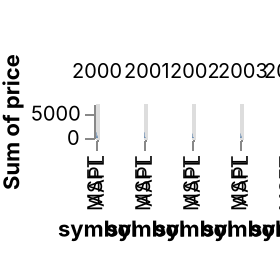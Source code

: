 {
  "$schema": "https://vega.github.io/schema/vega/v5.json",
  "background": "white",
  "padding": {
    "bottom": 20,
    "right": 20
  },
  "data": [
    {
      "name": "interval_intervalselection_0_store"
    },
    {
      "name": "click_pointselection_0_store"
    },
    {
      "name": "dataframe",
      "values": [
        {
          "sym.bol": "MSFT",
          "da.te": "Jan 1 2000",
          "pr.ice": 39.81,
          "symbol2": "MS\".[]FT",
          "symbol": "MSFT",
          "date": "Jan 1 2000",
          "price": 39.81
        },
        {
          "sym.bol": "MSFT",
          "da.te": "Feb 1 2000",
          "pr.ice": 36.35,
          "symbol2": "MS\".[]FT",
          "symbol": "MSFT",
          "date": "Feb 1 2000",
          "price": 36.35
        },
        {
          "sym.bol": "MSFT",
          "da.te": "Mar 1 2000",
          "pr.ice": 43.22,
          "symbol2": "MS\".[]FT",
          "symbol": "MSFT",
          "date": "Mar 1 2000",
          "price": 43.22
        },
        {
          "sym.bol": "MSFT",
          "da.te": "Apr 1 2000",
          "pr.ice": 28.37,
          "symbol2": "MS\".[]FT",
          "symbol": "MSFT",
          "date": "Apr 1 2000",
          "price": 28.37
        },
        {
          "sym.bol": "MSFT",
          "da.te": "May 1 2000",
          "pr.ice": 25.45,
          "symbol2": "MS\".[]FT",
          "symbol": "MSFT",
          "date": "May 1 2000",
          "price": 25.45
        },
        {
          "sym.bol": "MSFT",
          "da.te": "Jun 1 2000",
          "pr.ice": 32.54,
          "symbol2": "MS\".[]FT",
          "symbol": "MSFT",
          "date": "Jun 1 2000",
          "price": 32.54
        },
        {
          "sym.bol": "MSFT",
          "da.te": "Jul 1 2000",
          "pr.ice": 28.4,
          "symbol2": "MS\".[]FT",
          "symbol": "MSFT",
          "date": "Jul 1 2000",
          "price": 28.4
        },
        {
          "sym.bol": "MSFT",
          "da.te": "Aug 1 2000",
          "pr.ice": 28.4,
          "symbol2": "MS\".[]FT",
          "symbol": "MSFT",
          "date": "Aug 1 2000",
          "price": 28.4
        },
        {
          "sym.bol": "MSFT",
          "da.te": "Sep 1 2000",
          "pr.ice": 24.53,
          "symbol2": "MS\".[]FT",
          "symbol": "MSFT",
          "date": "Sep 1 2000",
          "price": 24.53
        },
        {
          "sym.bol": "MSFT",
          "da.te": "Oct 1 2000",
          "pr.ice": 28.02,
          "symbol2": "MS\".[]FT",
          "symbol": "MSFT",
          "date": "Oct 1 2000",
          "price": 28.02
        },
        {
          "sym.bol": "MSFT",
          "da.te": "Nov 1 2000",
          "pr.ice": 23.34,
          "symbol2": "MS\".[]FT",
          "symbol": "MSFT",
          "date": "Nov 1 2000",
          "price": 23.34
        },
        {
          "sym.bol": "MSFT",
          "da.te": "Dec 1 2000",
          "pr.ice": 17.65,
          "symbol2": "MS\".[]FT",
          "symbol": "MSFT",
          "date": "Dec 1 2000",
          "price": 17.65
        },
        {
          "sym.bol": "MSFT",
          "da.te": "Jan 1 2001",
          "pr.ice": 24.84,
          "symbol2": "MS\".[]FT",
          "symbol": "MSFT",
          "date": "Jan 1 2001",
          "price": 24.84
        },
        {
          "sym.bol": "MSFT",
          "da.te": "Feb 1 2001",
          "pr.ice": 24.0,
          "symbol2": "MS\".[]FT",
          "symbol": "MSFT",
          "date": "Feb 1 2001",
          "price": 24.0
        },
        {
          "sym.bol": "MSFT",
          "da.te": "Mar 1 2001",
          "pr.ice": 22.25,
          "symbol2": "MS\".[]FT",
          "symbol": "MSFT",
          "date": "Mar 1 2001",
          "price": 22.25
        },
        {
          "sym.bol": "MSFT",
          "da.te": "Apr 1 2001",
          "pr.ice": 27.56,
          "symbol2": "MS\".[]FT",
          "symbol": "MSFT",
          "date": "Apr 1 2001",
          "price": 27.56
        },
        {
          "sym.bol": "MSFT",
          "da.te": "May 1 2001",
          "pr.ice": 28.14,
          "symbol2": "MS\".[]FT",
          "symbol": "MSFT",
          "date": "May 1 2001",
          "price": 28.14
        },
        {
          "sym.bol": "MSFT",
          "da.te": "Jun 1 2001",
          "pr.ice": 29.7,
          "symbol2": "MS\".[]FT",
          "symbol": "MSFT",
          "date": "Jun 1 2001",
          "price": 29.7
        },
        {
          "sym.bol": "MSFT",
          "da.te": "Jul 1 2001",
          "pr.ice": 26.93,
          "symbol2": "MS\".[]FT",
          "symbol": "MSFT",
          "date": "Jul 1 2001",
          "price": 26.93
        },
        {
          "sym.bol": "MSFT",
          "da.te": "Aug 1 2001",
          "pr.ice": 23.21,
          "symbol2": "MS\".[]FT",
          "symbol": "MSFT",
          "date": "Aug 1 2001",
          "price": 23.21
        },
        {
          "sym.bol": "MSFT",
          "da.te": "Sep 1 2001",
          "pr.ice": 20.82,
          "symbol2": "MS\".[]FT",
          "symbol": "MSFT",
          "date": "Sep 1 2001",
          "price": 20.82
        },
        {
          "sym.bol": "MSFT",
          "da.te": "Oct 1 2001",
          "pr.ice": 23.65,
          "symbol2": "MS\".[]FT",
          "symbol": "MSFT",
          "date": "Oct 1 2001",
          "price": 23.65
        },
        {
          "sym.bol": "MSFT",
          "da.te": "Nov 1 2001",
          "pr.ice": 26.12,
          "symbol2": "MS\".[]FT",
          "symbol": "MSFT",
          "date": "Nov 1 2001",
          "price": 26.12
        },
        {
          "sym.bol": "MSFT",
          "da.te": "Dec 1 2001",
          "pr.ice": 26.95,
          "symbol2": "MS\".[]FT",
          "symbol": "MSFT",
          "date": "Dec 1 2001",
          "price": 26.95
        },
        {
          "sym.bol": "MSFT",
          "da.te": "Jan 1 2002",
          "pr.ice": 25.92,
          "symbol2": "MS\".[]FT",
          "symbol": "MSFT",
          "date": "Jan 1 2002",
          "price": 25.92
        },
        {
          "sym.bol": "MSFT",
          "da.te": "Feb 1 2002",
          "pr.ice": 23.73,
          "symbol2": "MS\".[]FT",
          "symbol": "MSFT",
          "date": "Feb 1 2002",
          "price": 23.73
        },
        {
          "sym.bol": "MSFT",
          "da.te": "Mar 1 2002",
          "pr.ice": 24.53,
          "symbol2": "MS\".[]FT",
          "symbol": "MSFT",
          "date": "Mar 1 2002",
          "price": 24.53
        },
        {
          "sym.bol": "MSFT",
          "da.te": "Apr 1 2002",
          "pr.ice": 21.26,
          "symbol2": "MS\".[]FT",
          "symbol": "MSFT",
          "date": "Apr 1 2002",
          "price": 21.26
        },
        {
          "sym.bol": "MSFT",
          "da.te": "May 1 2002",
          "pr.ice": 20.71,
          "symbol2": "MS\".[]FT",
          "symbol": "MSFT",
          "date": "May 1 2002",
          "price": 20.71
        },
        {
          "sym.bol": "MSFT",
          "da.te": "Jun 1 2002",
          "pr.ice": 22.25,
          "symbol2": "MS\".[]FT",
          "symbol": "MSFT",
          "date": "Jun 1 2002",
          "price": 22.25
        },
        {
          "sym.bol": "MSFT",
          "da.te": "Jul 1 2002",
          "pr.ice": 19.52,
          "symbol2": "MS\".[]FT",
          "symbol": "MSFT",
          "date": "Jul 1 2002",
          "price": 19.52
        },
        {
          "sym.bol": "MSFT",
          "da.te": "Aug 1 2002",
          "pr.ice": 19.97,
          "symbol2": "MS\".[]FT",
          "symbol": "MSFT",
          "date": "Aug 1 2002",
          "price": 19.97
        },
        {
          "sym.bol": "MSFT",
          "da.te": "Sep 1 2002",
          "pr.ice": 17.79,
          "symbol2": "MS\".[]FT",
          "symbol": "MSFT",
          "date": "Sep 1 2002",
          "price": 17.79
        },
        {
          "sym.bol": "MSFT",
          "da.te": "Oct 1 2002",
          "pr.ice": 21.75,
          "symbol2": "MS\".[]FT",
          "symbol": "MSFT",
          "date": "Oct 1 2002",
          "price": 21.75
        },
        {
          "sym.bol": "MSFT",
          "da.te": "Nov 1 2002",
          "pr.ice": 23.46,
          "symbol2": "MS\".[]FT",
          "symbol": "MSFT",
          "date": "Nov 1 2002",
          "price": 23.46
        },
        {
          "sym.bol": "MSFT",
          "da.te": "Dec 1 2002",
          "pr.ice": 21.03,
          "symbol2": "MS\".[]FT",
          "symbol": "MSFT",
          "date": "Dec 1 2002",
          "price": 21.03
        },
        {
          "sym.bol": "MSFT",
          "da.te": "Jan 1 2003",
          "pr.ice": 19.31,
          "symbol2": "MS\".[]FT",
          "symbol": "MSFT",
          "date": "Jan 1 2003",
          "price": 19.31
        },
        {
          "sym.bol": "MSFT",
          "da.te": "Feb 1 2003",
          "pr.ice": 19.34,
          "symbol2": "MS\".[]FT",
          "symbol": "MSFT",
          "date": "Feb 1 2003",
          "price": 19.34
        },
        {
          "sym.bol": "MSFT",
          "da.te": "Mar 1 2003",
          "pr.ice": 19.76,
          "symbol2": "MS\".[]FT",
          "symbol": "MSFT",
          "date": "Mar 1 2003",
          "price": 19.76
        },
        {
          "sym.bol": "MSFT",
          "da.te": "Apr 1 2003",
          "pr.ice": 20.87,
          "symbol2": "MS\".[]FT",
          "symbol": "MSFT",
          "date": "Apr 1 2003",
          "price": 20.87
        },
        {
          "sym.bol": "MSFT",
          "da.te": "May 1 2003",
          "pr.ice": 20.09,
          "symbol2": "MS\".[]FT",
          "symbol": "MSFT",
          "date": "May 1 2003",
          "price": 20.09
        },
        {
          "sym.bol": "MSFT",
          "da.te": "Jun 1 2003",
          "pr.ice": 20.93,
          "symbol2": "MS\".[]FT",
          "symbol": "MSFT",
          "date": "Jun 1 2003",
          "price": 20.93
        },
        {
          "sym.bol": "MSFT",
          "da.te": "Jul 1 2003",
          "pr.ice": 21.56,
          "symbol2": "MS\".[]FT",
          "symbol": "MSFT",
          "date": "Jul 1 2003",
          "price": 21.56
        },
        {
          "sym.bol": "MSFT",
          "da.te": "Aug 1 2003",
          "pr.ice": 21.65,
          "symbol2": "MS\".[]FT",
          "symbol": "MSFT",
          "date": "Aug 1 2003",
          "price": 21.65
        },
        {
          "sym.bol": "MSFT",
          "da.te": "Sep 1 2003",
          "pr.ice": 22.69,
          "symbol2": "MS\".[]FT",
          "symbol": "MSFT",
          "date": "Sep 1 2003",
          "price": 22.69
        },
        {
          "sym.bol": "MSFT",
          "da.te": "Oct 1 2003",
          "pr.ice": 21.45,
          "symbol2": "MS\".[]FT",
          "symbol": "MSFT",
          "date": "Oct 1 2003",
          "price": 21.45
        },
        {
          "sym.bol": "MSFT",
          "da.te": "Nov 1 2003",
          "pr.ice": 21.1,
          "symbol2": "MS\".[]FT",
          "symbol": "MSFT",
          "date": "Nov 1 2003",
          "price": 21.1
        },
        {
          "sym.bol": "MSFT",
          "da.te": "Dec 1 2003",
          "pr.ice": 22.46,
          "symbol2": "MS\".[]FT",
          "symbol": "MSFT",
          "date": "Dec 1 2003",
          "price": 22.46
        },
        {
          "sym.bol": "MSFT",
          "da.te": "Jan 1 2004",
          "pr.ice": 22.69,
          "symbol2": "MS\".[]FT",
          "symbol": "MSFT",
          "date": "Jan 1 2004",
          "price": 22.69
        },
        {
          "sym.bol": "MSFT",
          "da.te": "Feb 1 2004",
          "pr.ice": 21.77,
          "symbol2": "MS\".[]FT",
          "symbol": "MSFT",
          "date": "Feb 1 2004",
          "price": 21.77
        },
        {
          "sym.bol": "MSFT",
          "da.te": "Mar 1 2004",
          "pr.ice": 20.46,
          "symbol2": "MS\".[]FT",
          "symbol": "MSFT",
          "date": "Mar 1 2004",
          "price": 20.46
        },
        {
          "sym.bol": "MSFT",
          "da.te": "Apr 1 2004",
          "pr.ice": 21.45,
          "symbol2": "MS\".[]FT",
          "symbol": "MSFT",
          "date": "Apr 1 2004",
          "price": 21.45
        },
        {
          "sym.bol": "MSFT",
          "da.te": "May 1 2004",
          "pr.ice": 21.53,
          "symbol2": "MS\".[]FT",
          "symbol": "MSFT",
          "date": "May 1 2004",
          "price": 21.53
        },
        {
          "sym.bol": "MSFT",
          "da.te": "Jun 1 2004",
          "pr.ice": 23.44,
          "symbol2": "MS\".[]FT",
          "symbol": "MSFT",
          "date": "Jun 1 2004",
          "price": 23.44
        },
        {
          "sym.bol": "MSFT",
          "da.te": "Jul 1 2004",
          "pr.ice": 23.38,
          "symbol2": "MS\".[]FT",
          "symbol": "MSFT",
          "date": "Jul 1 2004",
          "price": 23.38
        },
        {
          "sym.bol": "MSFT",
          "da.te": "Aug 1 2004",
          "pr.ice": 22.47,
          "symbol2": "MS\".[]FT",
          "symbol": "MSFT",
          "date": "Aug 1 2004",
          "price": 22.47
        },
        {
          "sym.bol": "MSFT",
          "da.te": "Sep 1 2004",
          "pr.ice": 22.76,
          "symbol2": "MS\".[]FT",
          "symbol": "MSFT",
          "date": "Sep 1 2004",
          "price": 22.76
        },
        {
          "sym.bol": "MSFT",
          "da.te": "Oct 1 2004",
          "pr.ice": 23.02,
          "symbol2": "MS\".[]FT",
          "symbol": "MSFT",
          "date": "Oct 1 2004",
          "price": 23.02
        },
        {
          "sym.bol": "MSFT",
          "da.te": "Nov 1 2004",
          "pr.ice": 24.6,
          "symbol2": "MS\".[]FT",
          "symbol": "MSFT",
          "date": "Nov 1 2004",
          "price": 24.6
        },
        {
          "sym.bol": "MSFT",
          "da.te": "Dec 1 2004",
          "pr.ice": 24.52,
          "symbol2": "MS\".[]FT",
          "symbol": "MSFT",
          "date": "Dec 1 2004",
          "price": 24.52
        },
        {
          "sym.bol": "MSFT",
          "da.te": "Jan 1 2005",
          "pr.ice": 24.11,
          "symbol2": "MS\".[]FT",
          "symbol": "MSFT",
          "date": "Jan 1 2005",
          "price": 24.11
        },
        {
          "sym.bol": "MSFT",
          "da.te": "Feb 1 2005",
          "pr.ice": 23.15,
          "symbol2": "MS\".[]FT",
          "symbol": "MSFT",
          "date": "Feb 1 2005",
          "price": 23.15
        },
        {
          "sym.bol": "MSFT",
          "da.te": "Mar 1 2005",
          "pr.ice": 22.24,
          "symbol2": "MS\".[]FT",
          "symbol": "MSFT",
          "date": "Mar 1 2005",
          "price": 22.24
        },
        {
          "sym.bol": "MSFT",
          "da.te": "Apr 1 2005",
          "pr.ice": 23.28,
          "symbol2": "MS\".[]FT",
          "symbol": "MSFT",
          "date": "Apr 1 2005",
          "price": 23.28
        },
        {
          "sym.bol": "MSFT",
          "da.te": "May 1 2005",
          "pr.ice": 23.82,
          "symbol2": "MS\".[]FT",
          "symbol": "MSFT",
          "date": "May 1 2005",
          "price": 23.82
        },
        {
          "sym.bol": "MSFT",
          "da.te": "Jun 1 2005",
          "pr.ice": 22.93,
          "symbol2": "MS\".[]FT",
          "symbol": "MSFT",
          "date": "Jun 1 2005",
          "price": 22.93
        },
        {
          "sym.bol": "MSFT",
          "da.te": "Jul 1 2005",
          "pr.ice": 23.64,
          "symbol2": "MS\".[]FT",
          "symbol": "MSFT",
          "date": "Jul 1 2005",
          "price": 23.64
        },
        {
          "sym.bol": "MSFT",
          "da.te": "Aug 1 2005",
          "pr.ice": 25.35,
          "symbol2": "MS\".[]FT",
          "symbol": "MSFT",
          "date": "Aug 1 2005",
          "price": 25.35
        },
        {
          "sym.bol": "MSFT",
          "da.te": "Sep 1 2005",
          "pr.ice": 23.83,
          "symbol2": "MS\".[]FT",
          "symbol": "MSFT",
          "date": "Sep 1 2005",
          "price": 23.83
        },
        {
          "sym.bol": "MSFT",
          "da.te": "Oct 1 2005",
          "pr.ice": 23.8,
          "symbol2": "MS\".[]FT",
          "symbol": "MSFT",
          "date": "Oct 1 2005",
          "price": 23.8
        },
        {
          "sym.bol": "MSFT",
          "da.te": "Nov 1 2005",
          "pr.ice": 25.71,
          "symbol2": "MS\".[]FT",
          "symbol": "MSFT",
          "date": "Nov 1 2005",
          "price": 25.71
        },
        {
          "sym.bol": "MSFT",
          "da.te": "Dec 1 2005",
          "pr.ice": 24.29,
          "symbol2": "MS\".[]FT",
          "symbol": "MSFT",
          "date": "Dec 1 2005",
          "price": 24.29
        },
        {
          "sym.bol": "MSFT",
          "da.te": "Jan 1 2006",
          "pr.ice": 26.14,
          "symbol2": "MS\".[]FT",
          "symbol": "MSFT",
          "date": "Jan 1 2006",
          "price": 26.14
        },
        {
          "sym.bol": "MSFT",
          "da.te": "Feb 1 2006",
          "pr.ice": 25.04,
          "symbol2": "MS\".[]FT",
          "symbol": "MSFT",
          "date": "Feb 1 2006",
          "price": 25.04
        },
        {
          "sym.bol": "MSFT",
          "da.te": "Mar 1 2006",
          "pr.ice": 25.36,
          "symbol2": "MS\".[]FT",
          "symbol": "MSFT",
          "date": "Mar 1 2006",
          "price": 25.36
        },
        {
          "sym.bol": "MSFT",
          "da.te": "Apr 1 2006",
          "pr.ice": 22.5,
          "symbol2": "MS\".[]FT",
          "symbol": "MSFT",
          "date": "Apr 1 2006",
          "price": 22.5
        },
        {
          "sym.bol": "MSFT",
          "da.te": "May 1 2006",
          "pr.ice": 21.19,
          "symbol2": "MS\".[]FT",
          "symbol": "MSFT",
          "date": "May 1 2006",
          "price": 21.19
        },
        {
          "sym.bol": "MSFT",
          "da.te": "Jun 1 2006",
          "pr.ice": 21.8,
          "symbol2": "MS\".[]FT",
          "symbol": "MSFT",
          "date": "Jun 1 2006",
          "price": 21.8
        },
        {
          "sym.bol": "MSFT",
          "da.te": "Jul 1 2006",
          "pr.ice": 22.51,
          "symbol2": "MS\".[]FT",
          "symbol": "MSFT",
          "date": "Jul 1 2006",
          "price": 22.51
        },
        {
          "sym.bol": "MSFT",
          "da.te": "Aug 1 2006",
          "pr.ice": 24.13,
          "symbol2": "MS\".[]FT",
          "symbol": "MSFT",
          "date": "Aug 1 2006",
          "price": 24.13
        },
        {
          "sym.bol": "MSFT",
          "da.te": "Sep 1 2006",
          "pr.ice": 25.68,
          "symbol2": "MS\".[]FT",
          "symbol": "MSFT",
          "date": "Sep 1 2006",
          "price": 25.68
        },
        {
          "sym.bol": "MSFT",
          "da.te": "Oct 1 2006",
          "pr.ice": 26.96,
          "symbol2": "MS\".[]FT",
          "symbol": "MSFT",
          "date": "Oct 1 2006",
          "price": 26.96
        },
        {
          "sym.bol": "MSFT",
          "da.te": "Nov 1 2006",
          "pr.ice": 27.66,
          "symbol2": "MS\".[]FT",
          "symbol": "MSFT",
          "date": "Nov 1 2006",
          "price": 27.66
        },
        {
          "sym.bol": "MSFT",
          "da.te": "Dec 1 2006",
          "pr.ice": 28.13,
          "symbol2": "MS\".[]FT",
          "symbol": "MSFT",
          "date": "Dec 1 2006",
          "price": 28.13
        },
        {
          "sym.bol": "MSFT",
          "da.te": "Jan 1 2007",
          "pr.ice": 29.07,
          "symbol2": "MS\".[]FT",
          "symbol": "MSFT",
          "date": "Jan 1 2007",
          "price": 29.07
        },
        {
          "sym.bol": "MSFT",
          "da.te": "Feb 1 2007",
          "pr.ice": 26.63,
          "symbol2": "MS\".[]FT",
          "symbol": "MSFT",
          "date": "Feb 1 2007",
          "price": 26.63
        },
        {
          "sym.bol": "MSFT",
          "da.te": "Mar 1 2007",
          "pr.ice": 26.35,
          "symbol2": "MS\".[]FT",
          "symbol": "MSFT",
          "date": "Mar 1 2007",
          "price": 26.35
        },
        {
          "sym.bol": "MSFT",
          "da.te": "Apr 1 2007",
          "pr.ice": 28.3,
          "symbol2": "MS\".[]FT",
          "symbol": "MSFT",
          "date": "Apr 1 2007",
          "price": 28.3
        },
        {
          "sym.bol": "MSFT",
          "da.te": "May 1 2007",
          "pr.ice": 29.11,
          "symbol2": "MS\".[]FT",
          "symbol": "MSFT",
          "date": "May 1 2007",
          "price": 29.11
        },
        {
          "sym.bol": "MSFT",
          "da.te": "Jun 1 2007",
          "pr.ice": 27.95,
          "symbol2": "MS\".[]FT",
          "symbol": "MSFT",
          "date": "Jun 1 2007",
          "price": 27.95
        },
        {
          "sym.bol": "MSFT",
          "da.te": "Jul 1 2007",
          "pr.ice": 27.5,
          "symbol2": "MS\".[]FT",
          "symbol": "MSFT",
          "date": "Jul 1 2007",
          "price": 27.5
        },
        {
          "sym.bol": "MSFT",
          "da.te": "Aug 1 2007",
          "pr.ice": 27.34,
          "symbol2": "MS\".[]FT",
          "symbol": "MSFT",
          "date": "Aug 1 2007",
          "price": 27.34
        },
        {
          "sym.bol": "MSFT",
          "da.te": "Sep 1 2007",
          "pr.ice": 28.04,
          "symbol2": "MS\".[]FT",
          "symbol": "MSFT",
          "date": "Sep 1 2007",
          "price": 28.04
        },
        {
          "sym.bol": "MSFT",
          "da.te": "Oct 1 2007",
          "pr.ice": 35.03,
          "symbol2": "MS\".[]FT",
          "symbol": "MSFT",
          "date": "Oct 1 2007",
          "price": 35.03
        },
        {
          "sym.bol": "MSFT",
          "da.te": "Nov 1 2007",
          "pr.ice": 32.09,
          "symbol2": "MS\".[]FT",
          "symbol": "MSFT",
          "date": "Nov 1 2007",
          "price": 32.09
        },
        {
          "sym.bol": "MSFT",
          "da.te": "Dec 1 2007",
          "pr.ice": 34.0,
          "symbol2": "MS\".[]FT",
          "symbol": "MSFT",
          "date": "Dec 1 2007",
          "price": 34.0
        },
        {
          "sym.bol": "MSFT",
          "da.te": "Jan 1 2008",
          "pr.ice": 31.13,
          "symbol2": "MS\".[]FT",
          "symbol": "MSFT",
          "date": "Jan 1 2008",
          "price": 31.13
        },
        {
          "sym.bol": "MSFT",
          "da.te": "Feb 1 2008",
          "pr.ice": 26.07,
          "symbol2": "MS\".[]FT",
          "symbol": "MSFT",
          "date": "Feb 1 2008",
          "price": 26.07
        },
        {
          "sym.bol": "MSFT",
          "da.te": "Mar 1 2008",
          "pr.ice": 27.21,
          "symbol2": "MS\".[]FT",
          "symbol": "MSFT",
          "date": "Mar 1 2008",
          "price": 27.21
        },
        {
          "sym.bol": "MSFT",
          "da.te": "Apr 1 2008",
          "pr.ice": 27.34,
          "symbol2": "MS\".[]FT",
          "symbol": "MSFT",
          "date": "Apr 1 2008",
          "price": 27.34
        },
        {
          "sym.bol": "MSFT",
          "da.te": "May 1 2008",
          "pr.ice": 27.25,
          "symbol2": "MS\".[]FT",
          "symbol": "MSFT",
          "date": "May 1 2008",
          "price": 27.25
        },
        {
          "sym.bol": "MSFT",
          "da.te": "Jun 1 2008",
          "pr.ice": 26.47,
          "symbol2": "MS\".[]FT",
          "symbol": "MSFT",
          "date": "Jun 1 2008",
          "price": 26.47
        },
        {
          "sym.bol": "MSFT",
          "da.te": "Jul 1 2008",
          "pr.ice": 24.75,
          "symbol2": "MS\".[]FT",
          "symbol": "MSFT",
          "date": "Jul 1 2008",
          "price": 24.75
        },
        {
          "sym.bol": "MSFT",
          "da.te": "Aug 1 2008",
          "pr.ice": 26.36,
          "symbol2": "MS\".[]FT",
          "symbol": "MSFT",
          "date": "Aug 1 2008",
          "price": 26.36
        },
        {
          "sym.bol": "MSFT",
          "da.te": "Sep 1 2008",
          "pr.ice": 25.78,
          "symbol2": "MS\".[]FT",
          "symbol": "MSFT",
          "date": "Sep 1 2008",
          "price": 25.78
        },
        {
          "sym.bol": "MSFT",
          "da.te": "Oct 1 2008",
          "pr.ice": 21.57,
          "symbol2": "MS\".[]FT",
          "symbol": "MSFT",
          "date": "Oct 1 2008",
          "price": 21.57
        },
        {
          "sym.bol": "MSFT",
          "da.te": "Nov 1 2008",
          "pr.ice": 19.66,
          "symbol2": "MS\".[]FT",
          "symbol": "MSFT",
          "date": "Nov 1 2008",
          "price": 19.66
        },
        {
          "sym.bol": "MSFT",
          "da.te": "Dec 1 2008",
          "pr.ice": 18.91,
          "symbol2": "MS\".[]FT",
          "symbol": "MSFT",
          "date": "Dec 1 2008",
          "price": 18.91
        },
        {
          "sym.bol": "MSFT",
          "da.te": "Jan 1 2009",
          "pr.ice": 16.63,
          "symbol2": "MS\".[]FT",
          "symbol": "MSFT",
          "date": "Jan 1 2009",
          "price": 16.63
        },
        {
          "sym.bol": "MSFT",
          "da.te": "Feb 1 2009",
          "pr.ice": 15.81,
          "symbol2": "MS\".[]FT",
          "symbol": "MSFT",
          "date": "Feb 1 2009",
          "price": 15.81
        },
        {
          "sym.bol": "MSFT",
          "da.te": "Mar 1 2009",
          "pr.ice": 17.99,
          "symbol2": "MS\".[]FT",
          "symbol": "MSFT",
          "date": "Mar 1 2009",
          "price": 17.99
        },
        {
          "sym.bol": "MSFT",
          "da.te": "Apr 1 2009",
          "pr.ice": 19.84,
          "symbol2": "MS\".[]FT",
          "symbol": "MSFT",
          "date": "Apr 1 2009",
          "price": 19.84
        },
        {
          "sym.bol": "MSFT",
          "da.te": "May 1 2009",
          "pr.ice": 20.59,
          "symbol2": "MS\".[]FT",
          "symbol": "MSFT",
          "date": "May 1 2009",
          "price": 20.59
        },
        {
          "sym.bol": "MSFT",
          "da.te": "Jun 1 2009",
          "pr.ice": 23.42,
          "symbol2": "MS\".[]FT",
          "symbol": "MSFT",
          "date": "Jun 1 2009",
          "price": 23.42
        },
        {
          "sym.bol": "MSFT",
          "da.te": "Jul 1 2009",
          "pr.ice": 23.18,
          "symbol2": "MS\".[]FT",
          "symbol": "MSFT",
          "date": "Jul 1 2009",
          "price": 23.18
        },
        {
          "sym.bol": "MSFT",
          "da.te": "Aug 1 2009",
          "pr.ice": 24.43,
          "symbol2": "MS\".[]FT",
          "symbol": "MSFT",
          "date": "Aug 1 2009",
          "price": 24.43
        },
        {
          "sym.bol": "MSFT",
          "da.te": "Sep 1 2009",
          "pr.ice": 25.49,
          "symbol2": "MS\".[]FT",
          "symbol": "MSFT",
          "date": "Sep 1 2009",
          "price": 25.49
        },
        {
          "sym.bol": "MSFT",
          "da.te": "Oct 1 2009",
          "pr.ice": 27.48,
          "symbol2": "MS\".[]FT",
          "symbol": "MSFT",
          "date": "Oct 1 2009",
          "price": 27.48
        },
        {
          "sym.bol": "MSFT",
          "da.te": "Nov 1 2009",
          "pr.ice": 29.27,
          "symbol2": "MS\".[]FT",
          "symbol": "MSFT",
          "date": "Nov 1 2009",
          "price": 29.27
        },
        {
          "sym.bol": "MSFT",
          "da.te": "Dec 1 2009",
          "pr.ice": 30.34,
          "symbol2": "MS\".[]FT",
          "symbol": "MSFT",
          "date": "Dec 1 2009",
          "price": 30.34
        },
        {
          "sym.bol": "MSFT",
          "da.te": "Jan 1 2010",
          "pr.ice": 28.05,
          "symbol2": "MS\".[]FT",
          "symbol": "MSFT",
          "date": "Jan 1 2010",
          "price": 28.05
        },
        {
          "sym.bol": "MSFT",
          "da.te": "Feb 1 2010",
          "pr.ice": 28.67,
          "symbol2": "MS\".[]FT",
          "symbol": "MSFT",
          "date": "Feb 1 2010",
          "price": 28.67
        },
        {
          "sym.bol": "MSFT",
          "da.te": "Mar 1 2010",
          "pr.ice": 28.8,
          "symbol2": "MS\".[]FT",
          "symbol": "MSFT",
          "date": "Mar 1 2010",
          "price": 28.8
        },
        {
          "sym.bol": "AMZN",
          "da.te": "Jan 1 2000",
          "pr.ice": 64.56,
          "symbol2": "AMZN",
          "symbol": "AMZN",
          "date": "Jan 1 2000",
          "price": 64.56
        },
        {
          "sym.bol": "AMZN",
          "da.te": "Feb 1 2000",
          "pr.ice": 68.87,
          "symbol2": "AMZN",
          "symbol": "AMZN",
          "date": "Feb 1 2000",
          "price": 68.87
        },
        {
          "sym.bol": "AMZN",
          "da.te": "Mar 1 2000",
          "pr.ice": 67.0,
          "symbol2": "AMZN",
          "symbol": "AMZN",
          "date": "Mar 1 2000",
          "price": 67.0
        },
        {
          "sym.bol": "AMZN",
          "da.te": "Apr 1 2000",
          "pr.ice": 55.19,
          "symbol2": "AMZN",
          "symbol": "AMZN",
          "date": "Apr 1 2000",
          "price": 55.19
        },
        {
          "sym.bol": "AMZN",
          "da.te": "May 1 2000",
          "pr.ice": 48.31,
          "symbol2": "AMZN",
          "symbol": "AMZN",
          "date": "May 1 2000",
          "price": 48.31
        },
        {
          "sym.bol": "AMZN",
          "da.te": "Jun 1 2000",
          "pr.ice": 36.31,
          "symbol2": "AMZN",
          "symbol": "AMZN",
          "date": "Jun 1 2000",
          "price": 36.31
        },
        {
          "sym.bol": "AMZN",
          "da.te": "Jul 1 2000",
          "pr.ice": 30.12,
          "symbol2": "AMZN",
          "symbol": "AMZN",
          "date": "Jul 1 2000",
          "price": 30.12
        },
        {
          "sym.bol": "AMZN",
          "da.te": "Aug 1 2000",
          "pr.ice": 41.5,
          "symbol2": "AMZN",
          "symbol": "AMZN",
          "date": "Aug 1 2000",
          "price": 41.5
        },
        {
          "sym.bol": "AMZN",
          "da.te": "Sep 1 2000",
          "pr.ice": 38.44,
          "symbol2": "AMZN",
          "symbol": "AMZN",
          "date": "Sep 1 2000",
          "price": 38.44
        },
        {
          "sym.bol": "AMZN",
          "da.te": "Oct 1 2000",
          "pr.ice": 36.62,
          "symbol2": "AMZN",
          "symbol": "AMZN",
          "date": "Oct 1 2000",
          "price": 36.62
        },
        {
          "sym.bol": "AMZN",
          "da.te": "Nov 1 2000",
          "pr.ice": 24.69,
          "symbol2": "AMZN",
          "symbol": "AMZN",
          "date": "Nov 1 2000",
          "price": 24.69
        },
        {
          "sym.bol": "AMZN",
          "da.te": "Dec 1 2000",
          "pr.ice": 15.56,
          "symbol2": "AMZN",
          "symbol": "AMZN",
          "date": "Dec 1 2000",
          "price": 15.56
        },
        {
          "sym.bol": "AMZN",
          "da.te": "Jan 1 2001",
          "pr.ice": 17.31,
          "symbol2": "AMZN",
          "symbol": "AMZN",
          "date": "Jan 1 2001",
          "price": 17.31
        },
        {
          "sym.bol": "AMZN",
          "da.te": "Feb 1 2001",
          "pr.ice": 10.19,
          "symbol2": "AMZN",
          "symbol": "AMZN",
          "date": "Feb 1 2001",
          "price": 10.19
        },
        {
          "sym.bol": "AMZN",
          "da.te": "Mar 1 2001",
          "pr.ice": 10.23,
          "symbol2": "AMZN",
          "symbol": "AMZN",
          "date": "Mar 1 2001",
          "price": 10.23
        },
        {
          "sym.bol": "AMZN",
          "da.te": "Apr 1 2001",
          "pr.ice": 15.78,
          "symbol2": "AMZN",
          "symbol": "AMZN",
          "date": "Apr 1 2001",
          "price": 15.78
        },
        {
          "sym.bol": "AMZN",
          "da.te": "May 1 2001",
          "pr.ice": 16.69,
          "symbol2": "AMZN",
          "symbol": "AMZN",
          "date": "May 1 2001",
          "price": 16.69
        },
        {
          "sym.bol": "AMZN",
          "da.te": "Jun 1 2001",
          "pr.ice": 14.15,
          "symbol2": "AMZN",
          "symbol": "AMZN",
          "date": "Jun 1 2001",
          "price": 14.15
        },
        {
          "sym.bol": "AMZN",
          "da.te": "Jul 1 2001",
          "pr.ice": 12.49,
          "symbol2": "AMZN",
          "symbol": "AMZN",
          "date": "Jul 1 2001",
          "price": 12.49
        },
        {
          "sym.bol": "AMZN",
          "da.te": "Aug 1 2001",
          "pr.ice": 8.94,
          "symbol2": "AMZN",
          "symbol": "AMZN",
          "date": "Aug 1 2001",
          "price": 8.94
        },
        {
          "sym.bol": "AMZN",
          "da.te": "Sep 1 2001",
          "pr.ice": 5.97,
          "symbol2": "AMZN",
          "symbol": "AMZN",
          "date": "Sep 1 2001",
          "price": 5.97
        },
        {
          "sym.bol": "AMZN",
          "da.te": "Oct 1 2001",
          "pr.ice": 6.98,
          "symbol2": "AMZN",
          "symbol": "AMZN",
          "date": "Oct 1 2001",
          "price": 6.98
        },
        {
          "sym.bol": "AMZN",
          "da.te": "Nov 1 2001",
          "pr.ice": 11.32,
          "symbol2": "AMZN",
          "symbol": "AMZN",
          "date": "Nov 1 2001",
          "price": 11.32
        },
        {
          "sym.bol": "AMZN",
          "da.te": "Dec 1 2001",
          "pr.ice": 10.82,
          "symbol2": "AMZN",
          "symbol": "AMZN",
          "date": "Dec 1 2001",
          "price": 10.82
        },
        {
          "sym.bol": "AMZN",
          "da.te": "Jan 1 2002",
          "pr.ice": 14.19,
          "symbol2": "AMZN",
          "symbol": "AMZN",
          "date": "Jan 1 2002",
          "price": 14.19
        },
        {
          "sym.bol": "AMZN",
          "da.te": "Feb 1 2002",
          "pr.ice": 14.1,
          "symbol2": "AMZN",
          "symbol": "AMZN",
          "date": "Feb 1 2002",
          "price": 14.1
        },
        {
          "sym.bol": "AMZN",
          "da.te": "Mar 1 2002",
          "pr.ice": 14.3,
          "symbol2": "AMZN",
          "symbol": "AMZN",
          "date": "Mar 1 2002",
          "price": 14.3
        },
        {
          "sym.bol": "AMZN",
          "da.te": "Apr 1 2002",
          "pr.ice": 16.69,
          "symbol2": "AMZN",
          "symbol": "AMZN",
          "date": "Apr 1 2002",
          "price": 16.69
        },
        {
          "sym.bol": "AMZN",
          "da.te": "May 1 2002",
          "pr.ice": 18.23,
          "symbol2": "AMZN",
          "symbol": "AMZN",
          "date": "May 1 2002",
          "price": 18.23
        },
        {
          "sym.bol": "AMZN",
          "da.te": "Jun 1 2002",
          "pr.ice": 16.25,
          "symbol2": "AMZN",
          "symbol": "AMZN",
          "date": "Jun 1 2002",
          "price": 16.25
        },
        {
          "sym.bol": "AMZN",
          "da.te": "Jul 1 2002",
          "pr.ice": 14.45,
          "symbol2": "AMZN",
          "symbol": "AMZN",
          "date": "Jul 1 2002",
          "price": 14.45
        },
        {
          "sym.bol": "AMZN",
          "da.te": "Aug 1 2002",
          "pr.ice": 14.94,
          "symbol2": "AMZN",
          "symbol": "AMZN",
          "date": "Aug 1 2002",
          "price": 14.94
        },
        {
          "sym.bol": "AMZN",
          "da.te": "Sep 1 2002",
          "pr.ice": 15.93,
          "symbol2": "AMZN",
          "symbol": "AMZN",
          "date": "Sep 1 2002",
          "price": 15.93
        },
        {
          "sym.bol": "AMZN",
          "da.te": "Oct 1 2002",
          "pr.ice": 19.36,
          "symbol2": "AMZN",
          "symbol": "AMZN",
          "date": "Oct 1 2002",
          "price": 19.36
        },
        {
          "sym.bol": "AMZN",
          "da.te": "Nov 1 2002",
          "pr.ice": 23.35,
          "symbol2": "AMZN",
          "symbol": "AMZN",
          "date": "Nov 1 2002",
          "price": 23.35
        },
        {
          "sym.bol": "AMZN",
          "da.te": "Dec 1 2002",
          "pr.ice": 18.89,
          "symbol2": "AMZN",
          "symbol": "AMZN",
          "date": "Dec 1 2002",
          "price": 18.89
        },
        {
          "sym.bol": "AMZN",
          "da.te": "Jan 1 2003",
          "pr.ice": 21.85,
          "symbol2": "AMZN",
          "symbol": "AMZN",
          "date": "Jan 1 2003",
          "price": 21.85
        },
        {
          "sym.bol": "AMZN",
          "da.te": "Feb 1 2003",
          "pr.ice": 22.01,
          "symbol2": "AMZN",
          "symbol": "AMZN",
          "date": "Feb 1 2003",
          "price": 22.01
        },
        {
          "sym.bol": "AMZN",
          "da.te": "Mar 1 2003",
          "pr.ice": 26.03,
          "symbol2": "AMZN",
          "symbol": "AMZN",
          "date": "Mar 1 2003",
          "price": 26.03
        },
        {
          "sym.bol": "AMZN",
          "da.te": "Apr 1 2003",
          "pr.ice": 28.69,
          "symbol2": "AMZN",
          "symbol": "AMZN",
          "date": "Apr 1 2003",
          "price": 28.69
        },
        {
          "sym.bol": "AMZN",
          "da.te": "May 1 2003",
          "pr.ice": 35.89,
          "symbol2": "AMZN",
          "symbol": "AMZN",
          "date": "May 1 2003",
          "price": 35.89
        },
        {
          "sym.bol": "AMZN",
          "da.te": "Jun 1 2003",
          "pr.ice": 36.32,
          "symbol2": "AMZN",
          "symbol": "AMZN",
          "date": "Jun 1 2003",
          "price": 36.32
        },
        {
          "sym.bol": "AMZN",
          "da.te": "Jul 1 2003",
          "pr.ice": 41.64,
          "symbol2": "AMZN",
          "symbol": "AMZN",
          "date": "Jul 1 2003",
          "price": 41.64
        },
        {
          "sym.bol": "AMZN",
          "da.te": "Aug 1 2003",
          "pr.ice": 46.32,
          "symbol2": "AMZN",
          "symbol": "AMZN",
          "date": "Aug 1 2003",
          "price": 46.32
        },
        {
          "sym.bol": "AMZN",
          "da.te": "Sep 1 2003",
          "pr.ice": 48.43,
          "symbol2": "AMZN",
          "symbol": "AMZN",
          "date": "Sep 1 2003",
          "price": 48.43
        },
        {
          "sym.bol": "AMZN",
          "da.te": "Oct 1 2003",
          "pr.ice": 54.43,
          "symbol2": "AMZN",
          "symbol": "AMZN",
          "date": "Oct 1 2003",
          "price": 54.43
        },
        {
          "sym.bol": "AMZN",
          "da.te": "Nov 1 2003",
          "pr.ice": 53.97,
          "symbol2": "AMZN",
          "symbol": "AMZN",
          "date": "Nov 1 2003",
          "price": 53.97
        },
        {
          "sym.bol": "AMZN",
          "da.te": "Dec 1 2003",
          "pr.ice": 52.62,
          "symbol2": "AMZN",
          "symbol": "AMZN",
          "date": "Dec 1 2003",
          "price": 52.62
        },
        {
          "sym.bol": "AMZN",
          "da.te": "Jan 1 2004",
          "pr.ice": 50.4,
          "symbol2": "AMZN",
          "symbol": "AMZN",
          "date": "Jan 1 2004",
          "price": 50.4
        },
        {
          "sym.bol": "AMZN",
          "da.te": "Feb 1 2004",
          "pr.ice": 43.01,
          "symbol2": "AMZN",
          "symbol": "AMZN",
          "date": "Feb 1 2004",
          "price": 43.01
        },
        {
          "sym.bol": "AMZN",
          "da.te": "Mar 1 2004",
          "pr.ice": 43.28,
          "symbol2": "AMZN",
          "symbol": "AMZN",
          "date": "Mar 1 2004",
          "price": 43.28
        },
        {
          "sym.bol": "AMZN",
          "da.te": "Apr 1 2004",
          "pr.ice": 43.6,
          "symbol2": "AMZN",
          "symbol": "AMZN",
          "date": "Apr 1 2004",
          "price": 43.6
        },
        {
          "sym.bol": "AMZN",
          "da.te": "May 1 2004",
          "pr.ice": 48.5,
          "symbol2": "AMZN",
          "symbol": "AMZN",
          "date": "May 1 2004",
          "price": 48.5
        },
        {
          "sym.bol": "AMZN",
          "da.te": "Jun 1 2004",
          "pr.ice": 54.4,
          "symbol2": "AMZN",
          "symbol": "AMZN",
          "date": "Jun 1 2004",
          "price": 54.4
        },
        {
          "sym.bol": "AMZN",
          "da.te": "Jul 1 2004",
          "pr.ice": 38.92,
          "symbol2": "AMZN",
          "symbol": "AMZN",
          "date": "Jul 1 2004",
          "price": 38.92
        },
        {
          "sym.bol": "AMZN",
          "da.te": "Aug 1 2004",
          "pr.ice": 38.14,
          "symbol2": "AMZN",
          "symbol": "AMZN",
          "date": "Aug 1 2004",
          "price": 38.14
        },
        {
          "sym.bol": "AMZN",
          "da.te": "Sep 1 2004",
          "pr.ice": 40.86,
          "symbol2": "AMZN",
          "symbol": "AMZN",
          "date": "Sep 1 2004",
          "price": 40.86
        },
        {
          "sym.bol": "AMZN",
          "da.te": "Oct 1 2004",
          "pr.ice": 34.13,
          "symbol2": "AMZN",
          "symbol": "AMZN",
          "date": "Oct 1 2004",
          "price": 34.13
        },
        {
          "sym.bol": "AMZN",
          "da.te": "Nov 1 2004",
          "pr.ice": 39.68,
          "symbol2": "AMZN",
          "symbol": "AMZN",
          "date": "Nov 1 2004",
          "price": 39.68
        },
        {
          "sym.bol": "AMZN",
          "da.te": "Dec 1 2004",
          "pr.ice": 44.29,
          "symbol2": "AMZN",
          "symbol": "AMZN",
          "date": "Dec 1 2004",
          "price": 44.29
        },
        {
          "sym.bol": "AMZN",
          "da.te": "Jan 1 2005",
          "pr.ice": 43.22,
          "symbol2": "AMZN",
          "symbol": "AMZN",
          "date": "Jan 1 2005",
          "price": 43.22
        },
        {
          "sym.bol": "AMZN",
          "da.te": "Feb 1 2005",
          "pr.ice": 35.18,
          "symbol2": "AMZN",
          "symbol": "AMZN",
          "date": "Feb 1 2005",
          "price": 35.18
        },
        {
          "sym.bol": "AMZN",
          "da.te": "Mar 1 2005",
          "pr.ice": 34.27,
          "symbol2": "AMZN",
          "symbol": "AMZN",
          "date": "Mar 1 2005",
          "price": 34.27
        },
        {
          "sym.bol": "AMZN",
          "da.te": "Apr 1 2005",
          "pr.ice": 32.36,
          "symbol2": "AMZN",
          "symbol": "AMZN",
          "date": "Apr 1 2005",
          "price": 32.36
        },
        {
          "sym.bol": "AMZN",
          "da.te": "May 1 2005",
          "pr.ice": 35.51,
          "symbol2": "AMZN",
          "symbol": "AMZN",
          "date": "May 1 2005",
          "price": 35.51
        },
        {
          "sym.bol": "AMZN",
          "da.te": "Jun 1 2005",
          "pr.ice": 33.09,
          "symbol2": "AMZN",
          "symbol": "AMZN",
          "date": "Jun 1 2005",
          "price": 33.09
        },
        {
          "sym.bol": "AMZN",
          "da.te": "Jul 1 2005",
          "pr.ice": 45.15,
          "symbol2": "AMZN",
          "symbol": "AMZN",
          "date": "Jul 1 2005",
          "price": 45.15
        },
        {
          "sym.bol": "AMZN",
          "da.te": "Aug 1 2005",
          "pr.ice": 42.7,
          "symbol2": "AMZN",
          "symbol": "AMZN",
          "date": "Aug 1 2005",
          "price": 42.7
        },
        {
          "sym.bol": "AMZN",
          "da.te": "Sep 1 2005",
          "pr.ice": 45.3,
          "symbol2": "AMZN",
          "symbol": "AMZN",
          "date": "Sep 1 2005",
          "price": 45.3
        },
        {
          "sym.bol": "AMZN",
          "da.te": "Oct 1 2005",
          "pr.ice": 39.86,
          "symbol2": "AMZN",
          "symbol": "AMZN",
          "date": "Oct 1 2005",
          "price": 39.86
        },
        {
          "sym.bol": "AMZN",
          "da.te": "Nov 1 2005",
          "pr.ice": 48.46,
          "symbol2": "AMZN",
          "symbol": "AMZN",
          "date": "Nov 1 2005",
          "price": 48.46
        },
        {
          "sym.bol": "AMZN",
          "da.te": "Dec 1 2005",
          "pr.ice": 47.15,
          "symbol2": "AMZN",
          "symbol": "AMZN",
          "date": "Dec 1 2005",
          "price": 47.15
        },
        {
          "sym.bol": "AMZN",
          "da.te": "Jan 1 2006",
          "pr.ice": 44.82,
          "symbol2": "AMZN",
          "symbol": "AMZN",
          "date": "Jan 1 2006",
          "price": 44.82
        },
        {
          "sym.bol": "AMZN",
          "da.te": "Feb 1 2006",
          "pr.ice": 37.44,
          "symbol2": "AMZN",
          "symbol": "AMZN",
          "date": "Feb 1 2006",
          "price": 37.44
        },
        {
          "sym.bol": "AMZN",
          "da.te": "Mar 1 2006",
          "pr.ice": 36.53,
          "symbol2": "AMZN",
          "symbol": "AMZN",
          "date": "Mar 1 2006",
          "price": 36.53
        },
        {
          "sym.bol": "AMZN",
          "da.te": "Apr 1 2006",
          "pr.ice": 35.21,
          "symbol2": "AMZN",
          "symbol": "AMZN",
          "date": "Apr 1 2006",
          "price": 35.21
        },
        {
          "sym.bol": "AMZN",
          "da.te": "May 1 2006",
          "pr.ice": 34.61,
          "symbol2": "AMZN",
          "symbol": "AMZN",
          "date": "May 1 2006",
          "price": 34.61
        },
        {
          "sym.bol": "AMZN",
          "da.te": "Jun 1 2006",
          "pr.ice": 38.68,
          "symbol2": "AMZN",
          "symbol": "AMZN",
          "date": "Jun 1 2006",
          "price": 38.68
        },
        {
          "sym.bol": "AMZN",
          "da.te": "Jul 1 2006",
          "pr.ice": 26.89,
          "symbol2": "AMZN",
          "symbol": "AMZN",
          "date": "Jul 1 2006",
          "price": 26.89
        },
        {
          "sym.bol": "AMZN",
          "da.te": "Aug 1 2006",
          "pr.ice": 30.83,
          "symbol2": "AMZN",
          "symbol": "AMZN",
          "date": "Aug 1 2006",
          "price": 30.83
        },
        {
          "sym.bol": "AMZN",
          "da.te": "Sep 1 2006",
          "pr.ice": 32.12,
          "symbol2": "AMZN",
          "symbol": "AMZN",
          "date": "Sep 1 2006",
          "price": 32.12
        },
        {
          "sym.bol": "AMZN",
          "da.te": "Oct 1 2006",
          "pr.ice": 38.09,
          "symbol2": "AMZN",
          "symbol": "AMZN",
          "date": "Oct 1 2006",
          "price": 38.09
        },
        {
          "sym.bol": "AMZN",
          "da.te": "Nov 1 2006",
          "pr.ice": 40.34,
          "symbol2": "AMZN",
          "symbol": "AMZN",
          "date": "Nov 1 2006",
          "price": 40.34
        },
        {
          "sym.bol": "AMZN",
          "da.te": "Dec 1 2006",
          "pr.ice": 39.46,
          "symbol2": "AMZN",
          "symbol": "AMZN",
          "date": "Dec 1 2006",
          "price": 39.46
        },
        {
          "sym.bol": "AMZN",
          "da.te": "Jan 1 2007",
          "pr.ice": 37.67,
          "symbol2": "AMZN",
          "symbol": "AMZN",
          "date": "Jan 1 2007",
          "price": 37.67
        },
        {
          "sym.bol": "AMZN",
          "da.te": "Feb 1 2007",
          "pr.ice": 39.14,
          "symbol2": "AMZN",
          "symbol": "AMZN",
          "date": "Feb 1 2007",
          "price": 39.14
        },
        {
          "sym.bol": "AMZN",
          "da.te": "Mar 1 2007",
          "pr.ice": 39.79,
          "symbol2": "AMZN",
          "symbol": "AMZN",
          "date": "Mar 1 2007",
          "price": 39.79
        },
        {
          "sym.bol": "AMZN",
          "da.te": "Apr 1 2007",
          "pr.ice": 61.33,
          "symbol2": "AMZN",
          "symbol": "AMZN",
          "date": "Apr 1 2007",
          "price": 61.33
        },
        {
          "sym.bol": "AMZN",
          "da.te": "May 1 2007",
          "pr.ice": 69.14,
          "symbol2": "AMZN",
          "symbol": "AMZN",
          "date": "May 1 2007",
          "price": 69.14
        },
        {
          "sym.bol": "AMZN",
          "da.te": "Jun 1 2007",
          "pr.ice": 68.41,
          "symbol2": "AMZN",
          "symbol": "AMZN",
          "date": "Jun 1 2007",
          "price": 68.41
        },
        {
          "sym.bol": "AMZN",
          "da.te": "Jul 1 2007",
          "pr.ice": 78.54,
          "symbol2": "AMZN",
          "symbol": "AMZN",
          "date": "Jul 1 2007",
          "price": 78.54
        },
        {
          "sym.bol": "AMZN",
          "da.te": "Aug 1 2007",
          "pr.ice": 79.91,
          "symbol2": "AMZN",
          "symbol": "AMZN",
          "date": "Aug 1 2007",
          "price": 79.91
        },
        {
          "sym.bol": "AMZN",
          "da.te": "Sep 1 2007",
          "pr.ice": 93.15,
          "symbol2": "AMZN",
          "symbol": "AMZN",
          "date": "Sep 1 2007",
          "price": 93.15
        },
        {
          "sym.bol": "AMZN",
          "da.te": "Oct 1 2007",
          "pr.ice": 89.15,
          "symbol2": "AMZN",
          "symbol": "AMZN",
          "date": "Oct 1 2007",
          "price": 89.15
        },
        {
          "sym.bol": "AMZN",
          "da.te": "Nov 1 2007",
          "pr.ice": 90.56,
          "symbol2": "AMZN",
          "symbol": "AMZN",
          "date": "Nov 1 2007",
          "price": 90.56
        },
        {
          "sym.bol": "AMZN",
          "da.te": "Dec 1 2007",
          "pr.ice": 92.64,
          "symbol2": "AMZN",
          "symbol": "AMZN",
          "date": "Dec 1 2007",
          "price": 92.64
        },
        {
          "sym.bol": "AMZN",
          "da.te": "Jan 1 2008",
          "pr.ice": 77.7,
          "symbol2": "AMZN",
          "symbol": "AMZN",
          "date": "Jan 1 2008",
          "price": 77.7
        },
        {
          "sym.bol": "AMZN",
          "da.te": "Feb 1 2008",
          "pr.ice": 64.47,
          "symbol2": "AMZN",
          "symbol": "AMZN",
          "date": "Feb 1 2008",
          "price": 64.47
        },
        {
          "sym.bol": "AMZN",
          "da.te": "Mar 1 2008",
          "pr.ice": 71.3,
          "symbol2": "AMZN",
          "symbol": "AMZN",
          "date": "Mar 1 2008",
          "price": 71.3
        },
        {
          "sym.bol": "AMZN",
          "da.te": "Apr 1 2008",
          "pr.ice": 78.63,
          "symbol2": "AMZN",
          "symbol": "AMZN",
          "date": "Apr 1 2008",
          "price": 78.63
        },
        {
          "sym.bol": "AMZN",
          "da.te": "May 1 2008",
          "pr.ice": 81.62,
          "symbol2": "AMZN",
          "symbol": "AMZN",
          "date": "May 1 2008",
          "price": 81.62
        },
        {
          "sym.bol": "AMZN",
          "da.te": "Jun 1 2008",
          "pr.ice": 73.33,
          "symbol2": "AMZN",
          "symbol": "AMZN",
          "date": "Jun 1 2008",
          "price": 73.33
        },
        {
          "sym.bol": "AMZN",
          "da.te": "Jul 1 2008",
          "pr.ice": 76.34,
          "symbol2": "AMZN",
          "symbol": "AMZN",
          "date": "Jul 1 2008",
          "price": 76.34
        },
        {
          "sym.bol": "AMZN",
          "da.te": "Aug 1 2008",
          "pr.ice": 80.81,
          "symbol2": "AMZN",
          "symbol": "AMZN",
          "date": "Aug 1 2008",
          "price": 80.81
        },
        {
          "sym.bol": "AMZN",
          "da.te": "Sep 1 2008",
          "pr.ice": 72.76,
          "symbol2": "AMZN",
          "symbol": "AMZN",
          "date": "Sep 1 2008",
          "price": 72.76
        },
        {
          "sym.bol": "AMZN",
          "da.te": "Oct 1 2008",
          "pr.ice": 57.24,
          "symbol2": "AMZN",
          "symbol": "AMZN",
          "date": "Oct 1 2008",
          "price": 57.24
        },
        {
          "sym.bol": "AMZN",
          "da.te": "Nov 1 2008",
          "pr.ice": 42.7,
          "symbol2": "AMZN",
          "symbol": "AMZN",
          "date": "Nov 1 2008",
          "price": 42.7
        },
        {
          "sym.bol": "AMZN",
          "da.te": "Dec 1 2008",
          "pr.ice": 51.28,
          "symbol2": "AMZN",
          "symbol": "AMZN",
          "date": "Dec 1 2008",
          "price": 51.28
        },
        {
          "sym.bol": "AMZN",
          "da.te": "Jan 1 2009",
          "pr.ice": 58.82,
          "symbol2": "AMZN",
          "symbol": "AMZN",
          "date": "Jan 1 2009",
          "price": 58.82
        },
        {
          "sym.bol": "AMZN",
          "da.te": "Feb 1 2009",
          "pr.ice": 64.79,
          "symbol2": "AMZN",
          "symbol": "AMZN",
          "date": "Feb 1 2009",
          "price": 64.79
        },
        {
          "sym.bol": "AMZN",
          "da.te": "Mar 1 2009",
          "pr.ice": 73.44,
          "symbol2": "AMZN",
          "symbol": "AMZN",
          "date": "Mar 1 2009",
          "price": 73.44
        },
        {
          "sym.bol": "AMZN",
          "da.te": "Apr 1 2009",
          "pr.ice": 80.52,
          "symbol2": "AMZN",
          "symbol": "AMZN",
          "date": "Apr 1 2009",
          "price": 80.52
        },
        {
          "sym.bol": "AMZN",
          "da.te": "May 1 2009",
          "pr.ice": 77.99,
          "symbol2": "AMZN",
          "symbol": "AMZN",
          "date": "May 1 2009",
          "price": 77.99
        },
        {
          "sym.bol": "AMZN",
          "da.te": "Jun 1 2009",
          "pr.ice": 83.66,
          "symbol2": "AMZN",
          "symbol": "AMZN",
          "date": "Jun 1 2009",
          "price": 83.66
        },
        {
          "sym.bol": "AMZN",
          "da.te": "Jul 1 2009",
          "pr.ice": 85.76,
          "symbol2": "AMZN",
          "symbol": "AMZN",
          "date": "Jul 1 2009",
          "price": 85.76
        },
        {
          "sym.bol": "AMZN",
          "da.te": "Aug 1 2009",
          "pr.ice": 81.19,
          "symbol2": "AMZN",
          "symbol": "AMZN",
          "date": "Aug 1 2009",
          "price": 81.19
        },
        {
          "sym.bol": "AMZN",
          "da.te": "Sep 1 2009",
          "pr.ice": 93.36,
          "symbol2": "AMZN",
          "symbol": "AMZN",
          "date": "Sep 1 2009",
          "price": 93.36
        },
        {
          "sym.bol": "AMZN",
          "da.te": "Oct 1 2009",
          "pr.ice": 118.81,
          "symbol2": "AMZN",
          "symbol": "AMZN",
          "date": "Oct 1 2009",
          "price": 118.81
        },
        {
          "sym.bol": "AMZN",
          "da.te": "Nov 1 2009",
          "pr.ice": 135.91,
          "symbol2": "AMZN",
          "symbol": "AMZN",
          "date": "Nov 1 2009",
          "price": 135.91
        },
        {
          "sym.bol": "AMZN",
          "da.te": "Dec 1 2009",
          "pr.ice": 134.52,
          "symbol2": "AMZN",
          "symbol": "AMZN",
          "date": "Dec 1 2009",
          "price": 134.52
        },
        {
          "sym.bol": "AMZN",
          "da.te": "Jan 1 2010",
          "pr.ice": 125.41,
          "symbol2": "AMZN",
          "symbol": "AMZN",
          "date": "Jan 1 2010",
          "price": 125.41
        },
        {
          "sym.bol": "AMZN",
          "da.te": "Feb 1 2010",
          "pr.ice": 118.4,
          "symbol2": "AMZN",
          "symbol": "AMZN",
          "date": "Feb 1 2010",
          "price": 118.4
        },
        {
          "sym.bol": "AMZN",
          "da.te": "Mar 1 2010",
          "pr.ice": 128.82,
          "symbol2": "AMZN",
          "symbol": "AMZN",
          "date": "Mar 1 2010",
          "price": 128.82
        },
        {
          "sym.bol": "IBM",
          "da.te": "Jan 1 2000",
          "pr.ice": 100.52,
          "symbol2": "IBM",
          "symbol": "IBM",
          "date": "Jan 1 2000",
          "price": 100.52
        },
        {
          "sym.bol": "IBM",
          "da.te": "Feb 1 2000",
          "pr.ice": 92.11,
          "symbol2": "IBM",
          "symbol": "IBM",
          "date": "Feb 1 2000",
          "price": 92.11
        },
        {
          "sym.bol": "IBM",
          "da.te": "Mar 1 2000",
          "pr.ice": 106.11,
          "symbol2": "IBM",
          "symbol": "IBM",
          "date": "Mar 1 2000",
          "price": 106.11
        },
        {
          "sym.bol": "IBM",
          "da.te": "Apr 1 2000",
          "pr.ice": 99.95,
          "symbol2": "IBM",
          "symbol": "IBM",
          "date": "Apr 1 2000",
          "price": 99.95
        },
        {
          "sym.bol": "IBM",
          "da.te": "May 1 2000",
          "pr.ice": 96.31,
          "symbol2": "IBM",
          "symbol": "IBM",
          "date": "May 1 2000",
          "price": 96.31
        },
        {
          "sym.bol": "IBM",
          "da.te": "Jun 1 2000",
          "pr.ice": 98.33,
          "symbol2": "IBM",
          "symbol": "IBM",
          "date": "Jun 1 2000",
          "price": 98.33
        },
        {
          "sym.bol": "IBM",
          "da.te": "Jul 1 2000",
          "pr.ice": 100.74,
          "symbol2": "IBM",
          "symbol": "IBM",
          "date": "Jul 1 2000",
          "price": 100.74
        },
        {
          "sym.bol": "IBM",
          "da.te": "Aug 1 2000",
          "pr.ice": 118.62,
          "symbol2": "IBM",
          "symbol": "IBM",
          "date": "Aug 1 2000",
          "price": 118.62
        },
        {
          "sym.bol": "IBM",
          "da.te": "Sep 1 2000",
          "pr.ice": 101.19,
          "symbol2": "IBM",
          "symbol": "IBM",
          "date": "Sep 1 2000",
          "price": 101.19
        },
        {
          "sym.bol": "IBM",
          "da.te": "Oct 1 2000",
          "pr.ice": 88.5,
          "symbol2": "IBM",
          "symbol": "IBM",
          "date": "Oct 1 2000",
          "price": 88.5
        },
        {
          "sym.bol": "IBM",
          "da.te": "Nov 1 2000",
          "pr.ice": 84.12,
          "symbol2": "IBM",
          "symbol": "IBM",
          "date": "Nov 1 2000",
          "price": 84.12
        },
        {
          "sym.bol": "IBM",
          "da.te": "Dec 1 2000",
          "pr.ice": 76.47,
          "symbol2": "IBM",
          "symbol": "IBM",
          "date": "Dec 1 2000",
          "price": 76.47
        },
        {
          "sym.bol": "IBM",
          "da.te": "Jan 1 2001",
          "pr.ice": 100.76,
          "symbol2": "IBM",
          "symbol": "IBM",
          "date": "Jan 1 2001",
          "price": 100.76
        },
        {
          "sym.bol": "IBM",
          "da.te": "Feb 1 2001",
          "pr.ice": 89.98,
          "symbol2": "IBM",
          "symbol": "IBM",
          "date": "Feb 1 2001",
          "price": 89.98
        },
        {
          "sym.bol": "IBM",
          "da.te": "Mar 1 2001",
          "pr.ice": 86.63,
          "symbol2": "IBM",
          "symbol": "IBM",
          "date": "Mar 1 2001",
          "price": 86.63
        },
        {
          "sym.bol": "IBM",
          "da.te": "Apr 1 2001",
          "pr.ice": 103.7,
          "symbol2": "IBM",
          "symbol": "IBM",
          "date": "Apr 1 2001",
          "price": 103.7
        },
        {
          "sym.bol": "IBM",
          "da.te": "May 1 2001",
          "pr.ice": 100.82,
          "symbol2": "IBM",
          "symbol": "IBM",
          "date": "May 1 2001",
          "price": 100.82
        },
        {
          "sym.bol": "IBM",
          "da.te": "Jun 1 2001",
          "pr.ice": 102.35,
          "symbol2": "IBM",
          "symbol": "IBM",
          "date": "Jun 1 2001",
          "price": 102.35
        },
        {
          "sym.bol": "IBM",
          "da.te": "Jul 1 2001",
          "pr.ice": 94.87,
          "symbol2": "IBM",
          "symbol": "IBM",
          "date": "Jul 1 2001",
          "price": 94.87
        },
        {
          "sym.bol": "IBM",
          "da.te": "Aug 1 2001",
          "pr.ice": 90.25,
          "symbol2": "IBM",
          "symbol": "IBM",
          "date": "Aug 1 2001",
          "price": 90.25
        },
        {
          "sym.bol": "IBM",
          "da.te": "Sep 1 2001",
          "pr.ice": 82.82,
          "symbol2": "IBM",
          "symbol": "IBM",
          "date": "Sep 1 2001",
          "price": 82.82
        },
        {
          "sym.bol": "IBM",
          "da.te": "Oct 1 2001",
          "pr.ice": 97.58,
          "symbol2": "IBM",
          "symbol": "IBM",
          "date": "Oct 1 2001",
          "price": 97.58
        },
        {
          "sym.bol": "IBM",
          "da.te": "Nov 1 2001",
          "pr.ice": 104.5,
          "symbol2": "IBM",
          "symbol": "IBM",
          "date": "Nov 1 2001",
          "price": 104.5
        },
        {
          "sym.bol": "IBM",
          "da.te": "Dec 1 2001",
          "pr.ice": 109.36,
          "symbol2": "IBM",
          "symbol": "IBM",
          "date": "Dec 1 2001",
          "price": 109.36
        },
        {
          "sym.bol": "IBM",
          "da.te": "Jan 1 2002",
          "pr.ice": 97.54,
          "symbol2": "IBM",
          "symbol": "IBM",
          "date": "Jan 1 2002",
          "price": 97.54
        },
        {
          "sym.bol": "IBM",
          "da.te": "Feb 1 2002",
          "pr.ice": 88.82,
          "symbol2": "IBM",
          "symbol": "IBM",
          "date": "Feb 1 2002",
          "price": 88.82
        },
        {
          "sym.bol": "IBM",
          "da.te": "Mar 1 2002",
          "pr.ice": 94.15,
          "symbol2": "IBM",
          "symbol": "IBM",
          "date": "Mar 1 2002",
          "price": 94.15
        },
        {
          "sym.bol": "IBM",
          "da.te": "Apr 1 2002",
          "pr.ice": 75.82,
          "symbol2": "IBM",
          "symbol": "IBM",
          "date": "Apr 1 2002",
          "price": 75.82
        },
        {
          "sym.bol": "IBM",
          "da.te": "May 1 2002",
          "pr.ice": 72.97,
          "symbol2": "IBM",
          "symbol": "IBM",
          "date": "May 1 2002",
          "price": 72.97
        },
        {
          "sym.bol": "IBM",
          "da.te": "Jun 1 2002",
          "pr.ice": 65.31,
          "symbol2": "IBM",
          "symbol": "IBM",
          "date": "Jun 1 2002",
          "price": 65.31
        },
        {
          "sym.bol": "IBM",
          "da.te": "Jul 1 2002",
          "pr.ice": 63.86,
          "symbol2": "IBM",
          "symbol": "IBM",
          "date": "Jul 1 2002",
          "price": 63.86
        },
        {
          "sym.bol": "IBM",
          "da.te": "Aug 1 2002",
          "pr.ice": 68.52,
          "symbol2": "IBM",
          "symbol": "IBM",
          "date": "Aug 1 2002",
          "price": 68.52
        },
        {
          "sym.bol": "IBM",
          "da.te": "Sep 1 2002",
          "pr.ice": 53.01,
          "symbol2": "IBM",
          "symbol": "IBM",
          "date": "Sep 1 2002",
          "price": 53.01
        },
        {
          "sym.bol": "IBM",
          "da.te": "Oct 1 2002",
          "pr.ice": 71.76,
          "symbol2": "IBM",
          "symbol": "IBM",
          "date": "Oct 1 2002",
          "price": 71.76
        },
        {
          "sym.bol": "IBM",
          "da.te": "Nov 1 2002",
          "pr.ice": 79.16,
          "symbol2": "IBM",
          "symbol": "IBM",
          "date": "Nov 1 2002",
          "price": 79.16
        },
        {
          "sym.bol": "IBM",
          "da.te": "Dec 1 2002",
          "pr.ice": 70.58,
          "symbol2": "IBM",
          "symbol": "IBM",
          "date": "Dec 1 2002",
          "price": 70.58
        },
        {
          "sym.bol": "IBM",
          "da.te": "Jan 1 2003",
          "pr.ice": 71.22,
          "symbol2": "IBM",
          "symbol": "IBM",
          "date": "Jan 1 2003",
          "price": 71.22
        },
        {
          "sym.bol": "IBM",
          "da.te": "Feb 1 2003",
          "pr.ice": 71.13,
          "symbol2": "IBM",
          "symbol": "IBM",
          "date": "Feb 1 2003",
          "price": 71.13
        },
        {
          "sym.bol": "IBM",
          "da.te": "Mar 1 2003",
          "pr.ice": 71.57,
          "symbol2": "IBM",
          "symbol": "IBM",
          "date": "Mar 1 2003",
          "price": 71.57
        },
        {
          "sym.bol": "IBM",
          "da.te": "Apr 1 2003",
          "pr.ice": 77.47,
          "symbol2": "IBM",
          "symbol": "IBM",
          "date": "Apr 1 2003",
          "price": 77.47
        },
        {
          "sym.bol": "IBM",
          "da.te": "May 1 2003",
          "pr.ice": 80.48,
          "symbol2": "IBM",
          "symbol": "IBM",
          "date": "May 1 2003",
          "price": 80.48
        },
        {
          "sym.bol": "IBM",
          "da.te": "Jun 1 2003",
          "pr.ice": 75.42,
          "symbol2": "IBM",
          "symbol": "IBM",
          "date": "Jun 1 2003",
          "price": 75.42
        },
        {
          "sym.bol": "IBM",
          "da.te": "Jul 1 2003",
          "pr.ice": 74.28,
          "symbol2": "IBM",
          "symbol": "IBM",
          "date": "Jul 1 2003",
          "price": 74.28
        },
        {
          "sym.bol": "IBM",
          "da.te": "Aug 1 2003",
          "pr.ice": 75.12,
          "symbol2": "IBM",
          "symbol": "IBM",
          "date": "Aug 1 2003",
          "price": 75.12
        },
        {
          "sym.bol": "IBM",
          "da.te": "Sep 1 2003",
          "pr.ice": 80.91,
          "symbol2": "IBM",
          "symbol": "IBM",
          "date": "Sep 1 2003",
          "price": 80.91
        },
        {
          "sym.bol": "IBM",
          "da.te": "Oct 1 2003",
          "pr.ice": 81.96,
          "symbol2": "IBM",
          "symbol": "IBM",
          "date": "Oct 1 2003",
          "price": 81.96
        },
        {
          "sym.bol": "IBM",
          "da.te": "Nov 1 2003",
          "pr.ice": 83.08,
          "symbol2": "IBM",
          "symbol": "IBM",
          "date": "Nov 1 2003",
          "price": 83.08
        },
        {
          "sym.bol": "IBM",
          "da.te": "Dec 1 2003",
          "pr.ice": 85.05,
          "symbol2": "IBM",
          "symbol": "IBM",
          "date": "Dec 1 2003",
          "price": 85.05
        },
        {
          "sym.bol": "IBM",
          "da.te": "Jan 1 2004",
          "pr.ice": 91.06,
          "symbol2": "IBM",
          "symbol": "IBM",
          "date": "Jan 1 2004",
          "price": 91.06
        },
        {
          "sym.bol": "IBM",
          "da.te": "Feb 1 2004",
          "pr.ice": 88.7,
          "symbol2": "IBM",
          "symbol": "IBM",
          "date": "Feb 1 2004",
          "price": 88.7
        },
        {
          "sym.bol": "IBM",
          "da.te": "Mar 1 2004",
          "pr.ice": 84.41,
          "symbol2": "IBM",
          "symbol": "IBM",
          "date": "Mar 1 2004",
          "price": 84.41
        },
        {
          "sym.bol": "IBM",
          "da.te": "Apr 1 2004",
          "pr.ice": 81.04,
          "symbol2": "IBM",
          "symbol": "IBM",
          "date": "Apr 1 2004",
          "price": 81.04
        },
        {
          "sym.bol": "IBM",
          "da.te": "May 1 2004",
          "pr.ice": 81.59,
          "symbol2": "IBM",
          "symbol": "IBM",
          "date": "May 1 2004",
          "price": 81.59
        },
        {
          "sym.bol": "IBM",
          "da.te": "Jun 1 2004",
          "pr.ice": 81.19,
          "symbol2": "IBM",
          "symbol": "IBM",
          "date": "Jun 1 2004",
          "price": 81.19
        },
        {
          "sym.bol": "IBM",
          "da.te": "Jul 1 2004",
          "pr.ice": 80.19,
          "symbol2": "IBM",
          "symbol": "IBM",
          "date": "Jul 1 2004",
          "price": 80.19
        },
        {
          "sym.bol": "IBM",
          "da.te": "Aug 1 2004",
          "pr.ice": 78.17,
          "symbol2": "IBM",
          "symbol": "IBM",
          "date": "Aug 1 2004",
          "price": 78.17
        },
        {
          "sym.bol": "IBM",
          "da.te": "Sep 1 2004",
          "pr.ice": 79.13,
          "symbol2": "IBM",
          "symbol": "IBM",
          "date": "Sep 1 2004",
          "price": 79.13
        },
        {
          "sym.bol": "IBM",
          "da.te": "Oct 1 2004",
          "pr.ice": 82.84,
          "symbol2": "IBM",
          "symbol": "IBM",
          "date": "Oct 1 2004",
          "price": 82.84
        },
        {
          "sym.bol": "IBM",
          "da.te": "Nov 1 2004",
          "pr.ice": 87.15,
          "symbol2": "IBM",
          "symbol": "IBM",
          "date": "Nov 1 2004",
          "price": 87.15
        },
        {
          "sym.bol": "IBM",
          "da.te": "Dec 1 2004",
          "pr.ice": 91.16,
          "symbol2": "IBM",
          "symbol": "IBM",
          "date": "Dec 1 2004",
          "price": 91.16
        },
        {
          "sym.bol": "IBM",
          "da.te": "Jan 1 2005",
          "pr.ice": 86.39,
          "symbol2": "IBM",
          "symbol": "IBM",
          "date": "Jan 1 2005",
          "price": 86.39
        },
        {
          "sym.bol": "IBM",
          "da.te": "Feb 1 2005",
          "pr.ice": 85.78,
          "symbol2": "IBM",
          "symbol": "IBM",
          "date": "Feb 1 2005",
          "price": 85.78
        },
        {
          "sym.bol": "IBM",
          "da.te": "Mar 1 2005",
          "pr.ice": 84.66,
          "symbol2": "IBM",
          "symbol": "IBM",
          "date": "Mar 1 2005",
          "price": 84.66
        },
        {
          "sym.bol": "IBM",
          "da.te": "Apr 1 2005",
          "pr.ice": 70.77,
          "symbol2": "IBM",
          "symbol": "IBM",
          "date": "Apr 1 2005",
          "price": 70.77
        },
        {
          "sym.bol": "IBM",
          "da.te": "May 1 2005",
          "pr.ice": 70.18,
          "symbol2": "IBM",
          "symbol": "IBM",
          "date": "May 1 2005",
          "price": 70.18
        },
        {
          "sym.bol": "IBM",
          "da.te": "Jun 1 2005",
          "pr.ice": 68.93,
          "symbol2": "IBM",
          "symbol": "IBM",
          "date": "Jun 1 2005",
          "price": 68.93
        },
        {
          "sym.bol": "IBM",
          "da.te": "Jul 1 2005",
          "pr.ice": 77.53,
          "symbol2": "IBM",
          "symbol": "IBM",
          "date": "Jul 1 2005",
          "price": 77.53
        },
        {
          "sym.bol": "IBM",
          "da.te": "Aug 1 2005",
          "pr.ice": 75.07,
          "symbol2": "IBM",
          "symbol": "IBM",
          "date": "Aug 1 2005",
          "price": 75.07
        },
        {
          "sym.bol": "IBM",
          "da.te": "Sep 1 2005",
          "pr.ice": 74.7,
          "symbol2": "IBM",
          "symbol": "IBM",
          "date": "Sep 1 2005",
          "price": 74.7
        },
        {
          "sym.bol": "IBM",
          "da.te": "Oct 1 2005",
          "pr.ice": 76.25,
          "symbol2": "IBM",
          "symbol": "IBM",
          "date": "Oct 1 2005",
          "price": 76.25
        },
        {
          "sym.bol": "IBM",
          "da.te": "Nov 1 2005",
          "pr.ice": 82.98,
          "symbol2": "IBM",
          "symbol": "IBM",
          "date": "Nov 1 2005",
          "price": 82.98
        },
        {
          "sym.bol": "IBM",
          "da.te": "Dec 1 2005",
          "pr.ice": 76.73,
          "symbol2": "IBM",
          "symbol": "IBM",
          "date": "Dec 1 2005",
          "price": 76.73
        },
        {
          "sym.bol": "IBM",
          "da.te": "Jan 1 2006",
          "pr.ice": 75.89,
          "symbol2": "IBM",
          "symbol": "IBM",
          "date": "Jan 1 2006",
          "price": 75.89
        },
        {
          "sym.bol": "IBM",
          "da.te": "Feb 1 2006",
          "pr.ice": 75.09,
          "symbol2": "IBM",
          "symbol": "IBM",
          "date": "Feb 1 2006",
          "price": 75.09
        },
        {
          "sym.bol": "IBM",
          "da.te": "Mar 1 2006",
          "pr.ice": 77.17,
          "symbol2": "IBM",
          "symbol": "IBM",
          "date": "Mar 1 2006",
          "price": 77.17
        },
        {
          "sym.bol": "IBM",
          "da.te": "Apr 1 2006",
          "pr.ice": 77.05,
          "symbol2": "IBM",
          "symbol": "IBM",
          "date": "Apr 1 2006",
          "price": 77.05
        },
        {
          "sym.bol": "IBM",
          "da.te": "May 1 2006",
          "pr.ice": 75.04,
          "symbol2": "IBM",
          "symbol": "IBM",
          "date": "May 1 2006",
          "price": 75.04
        },
        {
          "sym.bol": "IBM",
          "da.te": "Jun 1 2006",
          "pr.ice": 72.15,
          "symbol2": "IBM",
          "symbol": "IBM",
          "date": "Jun 1 2006",
          "price": 72.15
        },
        {
          "sym.bol": "IBM",
          "da.te": "Jul 1 2006",
          "pr.ice": 72.7,
          "symbol2": "IBM",
          "symbol": "IBM",
          "date": "Jul 1 2006",
          "price": 72.7
        },
        {
          "sym.bol": "IBM",
          "da.te": "Aug 1 2006",
          "pr.ice": 76.35,
          "symbol2": "IBM",
          "symbol": "IBM",
          "date": "Aug 1 2006",
          "price": 76.35
        },
        {
          "sym.bol": "IBM",
          "da.te": "Sep 1 2006",
          "pr.ice": 77.26,
          "symbol2": "IBM",
          "symbol": "IBM",
          "date": "Sep 1 2006",
          "price": 77.26
        },
        {
          "sym.bol": "IBM",
          "da.te": "Oct 1 2006",
          "pr.ice": 87.06,
          "symbol2": "IBM",
          "symbol": "IBM",
          "date": "Oct 1 2006",
          "price": 87.06
        },
        {
          "sym.bol": "IBM",
          "da.te": "Nov 1 2006",
          "pr.ice": 86.95,
          "symbol2": "IBM",
          "symbol": "IBM",
          "date": "Nov 1 2006",
          "price": 86.95
        },
        {
          "sym.bol": "IBM",
          "da.te": "Dec 1 2006",
          "pr.ice": 91.9,
          "symbol2": "IBM",
          "symbol": "IBM",
          "date": "Dec 1 2006",
          "price": 91.9
        },
        {
          "sym.bol": "IBM",
          "da.te": "Jan 1 2007",
          "pr.ice": 93.79,
          "symbol2": "IBM",
          "symbol": "IBM",
          "date": "Jan 1 2007",
          "price": 93.79
        },
        {
          "sym.bol": "IBM",
          "da.te": "Feb 1 2007",
          "pr.ice": 88.18,
          "symbol2": "IBM",
          "symbol": "IBM",
          "date": "Feb 1 2007",
          "price": 88.18
        },
        {
          "sym.bol": "IBM",
          "da.te": "Mar 1 2007",
          "pr.ice": 89.44,
          "symbol2": "IBM",
          "symbol": "IBM",
          "date": "Mar 1 2007",
          "price": 89.44
        },
        {
          "sym.bol": "IBM",
          "da.te": "Apr 1 2007",
          "pr.ice": 96.98,
          "symbol2": "IBM",
          "symbol": "IBM",
          "date": "Apr 1 2007",
          "price": 96.98
        },
        {
          "sym.bol": "IBM",
          "da.te": "May 1 2007",
          "pr.ice": 101.54,
          "symbol2": "IBM",
          "symbol": "IBM",
          "date": "May 1 2007",
          "price": 101.54
        },
        {
          "sym.bol": "IBM",
          "da.te": "Jun 1 2007",
          "pr.ice": 100.25,
          "symbol2": "IBM",
          "symbol": "IBM",
          "date": "Jun 1 2007",
          "price": 100.25
        },
        {
          "sym.bol": "IBM",
          "da.te": "Jul 1 2007",
          "pr.ice": 105.4,
          "symbol2": "IBM",
          "symbol": "IBM",
          "date": "Jul 1 2007",
          "price": 105.4
        },
        {
          "sym.bol": "IBM",
          "da.te": "Aug 1 2007",
          "pr.ice": 111.54,
          "symbol2": "IBM",
          "symbol": "IBM",
          "date": "Aug 1 2007",
          "price": 111.54
        },
        {
          "sym.bol": "IBM",
          "da.te": "Sep 1 2007",
          "pr.ice": 112.6,
          "symbol2": "IBM",
          "symbol": "IBM",
          "date": "Sep 1 2007",
          "price": 112.6
        },
        {
          "sym.bol": "IBM",
          "da.te": "Oct 1 2007",
          "pr.ice": 111.0,
          "symbol2": "IBM",
          "symbol": "IBM",
          "date": "Oct 1 2007",
          "price": 111.0
        },
        {
          "sym.bol": "IBM",
          "da.te": "Nov 1 2007",
          "pr.ice": 100.9,
          "symbol2": "IBM",
          "symbol": "IBM",
          "date": "Nov 1 2007",
          "price": 100.9
        },
        {
          "sym.bol": "IBM",
          "da.te": "Dec 1 2007",
          "pr.ice": 103.7,
          "symbol2": "IBM",
          "symbol": "IBM",
          "date": "Dec 1 2007",
          "price": 103.7
        },
        {
          "sym.bol": "IBM",
          "da.te": "Jan 1 2008",
          "pr.ice": 102.75,
          "symbol2": "IBM",
          "symbol": "IBM",
          "date": "Jan 1 2008",
          "price": 102.75
        },
        {
          "sym.bol": "IBM",
          "da.te": "Feb 1 2008",
          "pr.ice": 109.64,
          "symbol2": "IBM",
          "symbol": "IBM",
          "date": "Feb 1 2008",
          "price": 109.64
        },
        {
          "sym.bol": "IBM",
          "da.te": "Mar 1 2008",
          "pr.ice": 110.87,
          "symbol2": "IBM",
          "symbol": "IBM",
          "date": "Mar 1 2008",
          "price": 110.87
        },
        {
          "sym.bol": "IBM",
          "da.te": "Apr 1 2008",
          "pr.ice": 116.23,
          "symbol2": "IBM",
          "symbol": "IBM",
          "date": "Apr 1 2008",
          "price": 116.23
        },
        {
          "sym.bol": "IBM",
          "da.te": "May 1 2008",
          "pr.ice": 125.14,
          "symbol2": "IBM",
          "symbol": "IBM",
          "date": "May 1 2008",
          "price": 125.14
        },
        {
          "sym.bol": "IBM",
          "da.te": "Jun 1 2008",
          "pr.ice": 114.6,
          "symbol2": "IBM",
          "symbol": "IBM",
          "date": "Jun 1 2008",
          "price": 114.6
        },
        {
          "sym.bol": "IBM",
          "da.te": "Jul 1 2008",
          "pr.ice": 123.74,
          "symbol2": "IBM",
          "symbol": "IBM",
          "date": "Jul 1 2008",
          "price": 123.74
        },
        {
          "sym.bol": "IBM",
          "da.te": "Aug 1 2008",
          "pr.ice": 118.16,
          "symbol2": "IBM",
          "symbol": "IBM",
          "date": "Aug 1 2008",
          "price": 118.16
        },
        {
          "sym.bol": "IBM",
          "da.te": "Sep 1 2008",
          "pr.ice": 113.53,
          "symbol2": "IBM",
          "symbol": "IBM",
          "date": "Sep 1 2008",
          "price": 113.53
        },
        {
          "sym.bol": "IBM",
          "da.te": "Oct 1 2008",
          "pr.ice": 90.24,
          "symbol2": "IBM",
          "symbol": "IBM",
          "date": "Oct 1 2008",
          "price": 90.24
        },
        {
          "sym.bol": "IBM",
          "da.te": "Nov 1 2008",
          "pr.ice": 79.65,
          "symbol2": "IBM",
          "symbol": "IBM",
          "date": "Nov 1 2008",
          "price": 79.65
        },
        {
          "sym.bol": "IBM",
          "da.te": "Dec 1 2008",
          "pr.ice": 82.15,
          "symbol2": "IBM",
          "symbol": "IBM",
          "date": "Dec 1 2008",
          "price": 82.15
        },
        {
          "sym.bol": "IBM",
          "da.te": "Jan 1 2009",
          "pr.ice": 89.46,
          "symbol2": "IBM",
          "symbol": "IBM",
          "date": "Jan 1 2009",
          "price": 89.46
        },
        {
          "sym.bol": "IBM",
          "da.te": "Feb 1 2009",
          "pr.ice": 90.32,
          "symbol2": "IBM",
          "symbol": "IBM",
          "date": "Feb 1 2009",
          "price": 90.32
        },
        {
          "sym.bol": "IBM",
          "da.te": "Mar 1 2009",
          "pr.ice": 95.09,
          "symbol2": "IBM",
          "symbol": "IBM",
          "date": "Mar 1 2009",
          "price": 95.09
        },
        {
          "sym.bol": "IBM",
          "da.te": "Apr 1 2009",
          "pr.ice": 101.29,
          "symbol2": "IBM",
          "symbol": "IBM",
          "date": "Apr 1 2009",
          "price": 101.29
        },
        {
          "sym.bol": "IBM",
          "da.te": "May 1 2009",
          "pr.ice": 104.85,
          "symbol2": "IBM",
          "symbol": "IBM",
          "date": "May 1 2009",
          "price": 104.85
        },
        {
          "sym.bol": "IBM",
          "da.te": "Jun 1 2009",
          "pr.ice": 103.01,
          "symbol2": "IBM",
          "symbol": "IBM",
          "date": "Jun 1 2009",
          "price": 103.01
        },
        {
          "sym.bol": "IBM",
          "da.te": "Jul 1 2009",
          "pr.ice": 116.34,
          "symbol2": "IBM",
          "symbol": "IBM",
          "date": "Jul 1 2009",
          "price": 116.34
        },
        {
          "sym.bol": "IBM",
          "da.te": "Aug 1 2009",
          "pr.ice": 117.0,
          "symbol2": "IBM",
          "symbol": "IBM",
          "date": "Aug 1 2009",
          "price": 117.0
        },
        {
          "sym.bol": "IBM",
          "da.te": "Sep 1 2009",
          "pr.ice": 118.55,
          "symbol2": "IBM",
          "symbol": "IBM",
          "date": "Sep 1 2009",
          "price": 118.55
        },
        {
          "sym.bol": "IBM",
          "da.te": "Oct 1 2009",
          "pr.ice": 119.54,
          "symbol2": "IBM",
          "symbol": "IBM",
          "date": "Oct 1 2009",
          "price": 119.54
        },
        {
          "sym.bol": "IBM",
          "da.te": "Nov 1 2009",
          "pr.ice": 125.79,
          "symbol2": "IBM",
          "symbol": "IBM",
          "date": "Nov 1 2009",
          "price": 125.79
        },
        {
          "sym.bol": "IBM",
          "da.te": "Dec 1 2009",
          "pr.ice": 130.32,
          "symbol2": "IBM",
          "symbol": "IBM",
          "date": "Dec 1 2009",
          "price": 130.32
        },
        {
          "sym.bol": "IBM",
          "da.te": "Jan 1 2010",
          "pr.ice": 121.85,
          "symbol2": "IBM",
          "symbol": "IBM",
          "date": "Jan 1 2010",
          "price": 121.85
        },
        {
          "sym.bol": "IBM",
          "da.te": "Feb 1 2010",
          "pr.ice": 127.16,
          "symbol2": "IBM",
          "symbol": "IBM",
          "date": "Feb 1 2010",
          "price": 127.16
        },
        {
          "sym.bol": "IBM",
          "da.te": "Mar 1 2010",
          "pr.ice": 125.55,
          "symbol2": "IBM",
          "symbol": "IBM",
          "date": "Mar 1 2010",
          "price": 125.55
        },
        {
          "sym.bol": "GOOG",
          "da.te": "Aug 1 2004",
          "pr.ice": 102.37,
          "symbol2": "GOOG",
          "symbol": "GOOG",
          "date": "Aug 1 2004",
          "price": 102.37
        },
        {
          "sym.bol": "GOOG",
          "da.te": "Sep 1 2004",
          "pr.ice": 129.6,
          "symbol2": "GOOG",
          "symbol": "GOOG",
          "date": "Sep 1 2004",
          "price": 129.6
        },
        {
          "sym.bol": "GOOG",
          "da.te": "Oct 1 2004",
          "pr.ice": 190.64,
          "symbol2": "GOOG",
          "symbol": "GOOG",
          "date": "Oct 1 2004",
          "price": 190.64
        },
        {
          "sym.bol": "GOOG",
          "da.te": "Nov 1 2004",
          "pr.ice": 181.98,
          "symbol2": "GOOG",
          "symbol": "GOOG",
          "date": "Nov 1 2004",
          "price": 181.98
        },
        {
          "sym.bol": "GOOG",
          "da.te": "Dec 1 2004",
          "pr.ice": 192.79,
          "symbol2": "GOOG",
          "symbol": "GOOG",
          "date": "Dec 1 2004",
          "price": 192.79
        },
        {
          "sym.bol": "GOOG",
          "da.te": "Jan 1 2005",
          "pr.ice": 195.62,
          "symbol2": "GOOG",
          "symbol": "GOOG",
          "date": "Jan 1 2005",
          "price": 195.62
        },
        {
          "sym.bol": "GOOG",
          "da.te": "Feb 1 2005",
          "pr.ice": 187.99,
          "symbol2": "GOOG",
          "symbol": "GOOG",
          "date": "Feb 1 2005",
          "price": 187.99
        },
        {
          "sym.bol": "GOOG",
          "da.te": "Mar 1 2005",
          "pr.ice": 180.51,
          "symbol2": "GOOG",
          "symbol": "GOOG",
          "date": "Mar 1 2005",
          "price": 180.51
        },
        {
          "sym.bol": "GOOG",
          "da.te": "Apr 1 2005",
          "pr.ice": 220.0,
          "symbol2": "GOOG",
          "symbol": "GOOG",
          "date": "Apr 1 2005",
          "price": 220.0
        },
        {
          "sym.bol": "GOOG",
          "da.te": "May 1 2005",
          "pr.ice": 277.27,
          "symbol2": "GOOG",
          "symbol": "GOOG",
          "date": "May 1 2005",
          "price": 277.27
        },
        {
          "sym.bol": "GOOG",
          "da.te": "Jun 1 2005",
          "pr.ice": 294.15,
          "symbol2": "GOOG",
          "symbol": "GOOG",
          "date": "Jun 1 2005",
          "price": 294.15
        },
        {
          "sym.bol": "GOOG",
          "da.te": "Jul 1 2005",
          "pr.ice": 287.76,
          "symbol2": "GOOG",
          "symbol": "GOOG",
          "date": "Jul 1 2005",
          "price": 287.76
        },
        {
          "sym.bol": "GOOG",
          "da.te": "Aug 1 2005",
          "pr.ice": 286.0,
          "symbol2": "GOOG",
          "symbol": "GOOG",
          "date": "Aug 1 2005",
          "price": 286.0
        },
        {
          "sym.bol": "GOOG",
          "da.te": "Sep 1 2005",
          "pr.ice": 316.46,
          "symbol2": "GOOG",
          "symbol": "GOOG",
          "date": "Sep 1 2005",
          "price": 316.46
        },
        {
          "sym.bol": "GOOG",
          "da.te": "Oct 1 2005",
          "pr.ice": 372.14,
          "symbol2": "GOOG",
          "symbol": "GOOG",
          "date": "Oct 1 2005",
          "price": 372.14
        },
        {
          "sym.bol": "GOOG",
          "da.te": "Nov 1 2005",
          "pr.ice": 404.91,
          "symbol2": "GOOG",
          "symbol": "GOOG",
          "date": "Nov 1 2005",
          "price": 404.91
        },
        {
          "sym.bol": "GOOG",
          "da.te": "Dec 1 2005",
          "pr.ice": 414.86,
          "symbol2": "GOOG",
          "symbol": "GOOG",
          "date": "Dec 1 2005",
          "price": 414.86
        },
        {
          "sym.bol": "GOOG",
          "da.te": "Jan 1 2006",
          "pr.ice": 432.66,
          "symbol2": "GOOG",
          "symbol": "GOOG",
          "date": "Jan 1 2006",
          "price": 432.66
        },
        {
          "sym.bol": "GOOG",
          "da.te": "Feb 1 2006",
          "pr.ice": 362.62,
          "symbol2": "GOOG",
          "symbol": "GOOG",
          "date": "Feb 1 2006",
          "price": 362.62
        },
        {
          "sym.bol": "GOOG",
          "da.te": "Mar 1 2006",
          "pr.ice": 390.0,
          "symbol2": "GOOG",
          "symbol": "GOOG",
          "date": "Mar 1 2006",
          "price": 390.0
        },
        {
          "sym.bol": "GOOG",
          "da.te": "Apr 1 2006",
          "pr.ice": 417.94,
          "symbol2": "GOOG",
          "symbol": "GOOG",
          "date": "Apr 1 2006",
          "price": 417.94
        },
        {
          "sym.bol": "GOOG",
          "da.te": "May 1 2006",
          "pr.ice": 371.82,
          "symbol2": "GOOG",
          "symbol": "GOOG",
          "date": "May 1 2006",
          "price": 371.82
        },
        {
          "sym.bol": "GOOG",
          "da.te": "Jun 1 2006",
          "pr.ice": 419.33,
          "symbol2": "GOOG",
          "symbol": "GOOG",
          "date": "Jun 1 2006",
          "price": 419.33
        },
        {
          "sym.bol": "GOOG",
          "da.te": "Jul 1 2006",
          "pr.ice": 386.6,
          "symbol2": "GOOG",
          "symbol": "GOOG",
          "date": "Jul 1 2006",
          "price": 386.6
        },
        {
          "sym.bol": "GOOG",
          "da.te": "Aug 1 2006",
          "pr.ice": 378.53,
          "symbol2": "GOOG",
          "symbol": "GOOG",
          "date": "Aug 1 2006",
          "price": 378.53
        },
        {
          "sym.bol": "GOOG",
          "da.te": "Sep 1 2006",
          "pr.ice": 401.9,
          "symbol2": "GOOG",
          "symbol": "GOOG",
          "date": "Sep 1 2006",
          "price": 401.9
        },
        {
          "sym.bol": "GOOG",
          "da.te": "Oct 1 2006",
          "pr.ice": 476.39,
          "symbol2": "GOOG",
          "symbol": "GOOG",
          "date": "Oct 1 2006",
          "price": 476.39
        },
        {
          "sym.bol": "GOOG",
          "da.te": "Nov 1 2006",
          "pr.ice": 484.81,
          "symbol2": "GOOG",
          "symbol": "GOOG",
          "date": "Nov 1 2006",
          "price": 484.81
        },
        {
          "sym.bol": "GOOG",
          "da.te": "Dec 1 2006",
          "pr.ice": 460.48,
          "symbol2": "GOOG",
          "symbol": "GOOG",
          "date": "Dec 1 2006",
          "price": 460.48
        },
        {
          "sym.bol": "GOOG",
          "da.te": "Jan 1 2007",
          "pr.ice": 501.5,
          "symbol2": "GOOG",
          "symbol": "GOOG",
          "date": "Jan 1 2007",
          "price": 501.5
        },
        {
          "sym.bol": "GOOG",
          "da.te": "Feb 1 2007",
          "pr.ice": 449.45,
          "symbol2": "GOOG",
          "symbol": "GOOG",
          "date": "Feb 1 2007",
          "price": 449.45
        },
        {
          "sym.bol": "GOOG",
          "da.te": "Mar 1 2007",
          "pr.ice": 458.16,
          "symbol2": "GOOG",
          "symbol": "GOOG",
          "date": "Mar 1 2007",
          "price": 458.16
        },
        {
          "sym.bol": "GOOG",
          "da.te": "Apr 1 2007",
          "pr.ice": 471.38,
          "symbol2": "GOOG",
          "symbol": "GOOG",
          "date": "Apr 1 2007",
          "price": 471.38
        },
        {
          "sym.bol": "GOOG",
          "da.te": "May 1 2007",
          "pr.ice": 497.91,
          "symbol2": "GOOG",
          "symbol": "GOOG",
          "date": "May 1 2007",
          "price": 497.91
        },
        {
          "sym.bol": "GOOG",
          "da.te": "Jun 1 2007",
          "pr.ice": 522.7,
          "symbol2": "GOOG",
          "symbol": "GOOG",
          "date": "Jun 1 2007",
          "price": 522.7
        },
        {
          "sym.bol": "GOOG",
          "da.te": "Jul 1 2007",
          "pr.ice": 510.0,
          "symbol2": "GOOG",
          "symbol": "GOOG",
          "date": "Jul 1 2007",
          "price": 510.0
        },
        {
          "sym.bol": "GOOG",
          "da.te": "Aug 1 2007",
          "pr.ice": 515.25,
          "symbol2": "GOOG",
          "symbol": "GOOG",
          "date": "Aug 1 2007",
          "price": 515.25
        },
        {
          "sym.bol": "GOOG",
          "da.te": "Sep 1 2007",
          "pr.ice": 567.27,
          "symbol2": "GOOG",
          "symbol": "GOOG",
          "date": "Sep 1 2007",
          "price": 567.27
        },
        {
          "sym.bol": "GOOG",
          "da.te": "Oct 1 2007",
          "pr.ice": 707.0,
          "symbol2": "GOOG",
          "symbol": "GOOG",
          "date": "Oct 1 2007",
          "price": 707.0
        },
        {
          "sym.bol": "GOOG",
          "da.te": "Nov 1 2007",
          "pr.ice": 693.0,
          "symbol2": "GOOG",
          "symbol": "GOOG",
          "date": "Nov 1 2007",
          "price": 693.0
        },
        {
          "sym.bol": "GOOG",
          "da.te": "Dec 1 2007",
          "pr.ice": 691.48,
          "symbol2": "GOOG",
          "symbol": "GOOG",
          "date": "Dec 1 2007",
          "price": 691.48
        },
        {
          "sym.bol": "GOOG",
          "da.te": "Jan 1 2008",
          "pr.ice": 564.3,
          "symbol2": "GOOG",
          "symbol": "GOOG",
          "date": "Jan 1 2008",
          "price": 564.3
        },
        {
          "sym.bol": "GOOG",
          "da.te": "Feb 1 2008",
          "pr.ice": 471.18,
          "symbol2": "GOOG",
          "symbol": "GOOG",
          "date": "Feb 1 2008",
          "price": 471.18
        },
        {
          "sym.bol": "GOOG",
          "da.te": "Mar 1 2008",
          "pr.ice": 440.47,
          "symbol2": "GOOG",
          "symbol": "GOOG",
          "date": "Mar 1 2008",
          "price": 440.47
        },
        {
          "sym.bol": "GOOG",
          "da.te": "Apr 1 2008",
          "pr.ice": 574.29,
          "symbol2": "GOOG",
          "symbol": "GOOG",
          "date": "Apr 1 2008",
          "price": 574.29
        },
        {
          "sym.bol": "GOOG",
          "da.te": "May 1 2008",
          "pr.ice": 585.8,
          "symbol2": "GOOG",
          "symbol": "GOOG",
          "date": "May 1 2008",
          "price": 585.8
        },
        {
          "sym.bol": "GOOG",
          "da.te": "Jun 1 2008",
          "pr.ice": 526.42,
          "symbol2": "GOOG",
          "symbol": "GOOG",
          "date": "Jun 1 2008",
          "price": 526.42
        },
        {
          "sym.bol": "GOOG",
          "da.te": "Jul 1 2008",
          "pr.ice": 473.75,
          "symbol2": "GOOG",
          "symbol": "GOOG",
          "date": "Jul 1 2008",
          "price": 473.75
        },
        {
          "sym.bol": "GOOG",
          "da.te": "Aug 1 2008",
          "pr.ice": 463.29,
          "symbol2": "GOOG",
          "symbol": "GOOG",
          "date": "Aug 1 2008",
          "price": 463.29
        },
        {
          "sym.bol": "GOOG",
          "da.te": "Sep 1 2008",
          "pr.ice": 400.52,
          "symbol2": "GOOG",
          "symbol": "GOOG",
          "date": "Sep 1 2008",
          "price": 400.52
        },
        {
          "sym.bol": "GOOG",
          "da.te": "Oct 1 2008",
          "pr.ice": 359.36,
          "symbol2": "GOOG",
          "symbol": "GOOG",
          "date": "Oct 1 2008",
          "price": 359.36
        },
        {
          "sym.bol": "GOOG",
          "da.te": "Nov 1 2008",
          "pr.ice": 292.96,
          "symbol2": "GOOG",
          "symbol": "GOOG",
          "date": "Nov 1 2008",
          "price": 292.96
        },
        {
          "sym.bol": "GOOG",
          "da.te": "Dec 1 2008",
          "pr.ice": 307.65,
          "symbol2": "GOOG",
          "symbol": "GOOG",
          "date": "Dec 1 2008",
          "price": 307.65
        },
        {
          "sym.bol": "GOOG",
          "da.te": "Jan 1 2009",
          "pr.ice": 338.53,
          "symbol2": "GOOG",
          "symbol": "GOOG",
          "date": "Jan 1 2009",
          "price": 338.53
        },
        {
          "sym.bol": "GOOG",
          "da.te": "Feb 1 2009",
          "pr.ice": 337.99,
          "symbol2": "GOOG",
          "symbol": "GOOG",
          "date": "Feb 1 2009",
          "price": 337.99
        },
        {
          "sym.bol": "GOOG",
          "da.te": "Mar 1 2009",
          "pr.ice": 348.06,
          "symbol2": "GOOG",
          "symbol": "GOOG",
          "date": "Mar 1 2009",
          "price": 348.06
        },
        {
          "sym.bol": "GOOG",
          "da.te": "Apr 1 2009",
          "pr.ice": 395.97,
          "symbol2": "GOOG",
          "symbol": "GOOG",
          "date": "Apr 1 2009",
          "price": 395.97
        },
        {
          "sym.bol": "GOOG",
          "da.te": "May 1 2009",
          "pr.ice": 417.23,
          "symbol2": "GOOG",
          "symbol": "GOOG",
          "date": "May 1 2009",
          "price": 417.23
        },
        {
          "sym.bol": "GOOG",
          "da.te": "Jun 1 2009",
          "pr.ice": 421.59,
          "symbol2": "GOOG",
          "symbol": "GOOG",
          "date": "Jun 1 2009",
          "price": 421.59
        },
        {
          "sym.bol": "GOOG",
          "da.te": "Jul 1 2009",
          "pr.ice": 443.05,
          "symbol2": "GOOG",
          "symbol": "GOOG",
          "date": "Jul 1 2009",
          "price": 443.05
        },
        {
          "sym.bol": "GOOG",
          "da.te": "Aug 1 2009",
          "pr.ice": 461.67,
          "symbol2": "GOOG",
          "symbol": "GOOG",
          "date": "Aug 1 2009",
          "price": 461.67
        },
        {
          "sym.bol": "GOOG",
          "da.te": "Sep 1 2009",
          "pr.ice": 495.85,
          "symbol2": "GOOG",
          "symbol": "GOOG",
          "date": "Sep 1 2009",
          "price": 495.85
        },
        {
          "sym.bol": "GOOG",
          "da.te": "Oct 1 2009",
          "pr.ice": 536.12,
          "symbol2": "GOOG",
          "symbol": "GOOG",
          "date": "Oct 1 2009",
          "price": 536.12
        },
        {
          "sym.bol": "GOOG",
          "da.te": "Nov 1 2009",
          "pr.ice": 583.0,
          "symbol2": "GOOG",
          "symbol": "GOOG",
          "date": "Nov 1 2009",
          "price": 583.0
        },
        {
          "sym.bol": "GOOG",
          "da.te": "Dec 1 2009",
          "pr.ice": 619.98,
          "symbol2": "GOOG",
          "symbol": "GOOG",
          "date": "Dec 1 2009",
          "price": 619.98
        },
        {
          "sym.bol": "GOOG",
          "da.te": "Jan 1 2010",
          "pr.ice": 529.94,
          "symbol2": "GOOG",
          "symbol": "GOOG",
          "date": "Jan 1 2010",
          "price": 529.94
        },
        {
          "sym.bol": "GOOG",
          "da.te": "Feb 1 2010",
          "pr.ice": 526.8,
          "symbol2": "GOOG",
          "symbol": "GOOG",
          "date": "Feb 1 2010",
          "price": 526.8
        },
        {
          "sym.bol": "GOOG",
          "da.te": "Mar 1 2010",
          "pr.ice": 560.19,
          "symbol2": "GOOG",
          "symbol": "GOOG",
          "date": "Mar 1 2010",
          "price": 560.19
        },
        {
          "sym.bol": "AAPL",
          "da.te": "Jan 1 2000",
          "pr.ice": 25.94,
          "symbol2": "AAPL",
          "symbol": "AAPL",
          "date": "Jan 1 2000",
          "price": 25.94
        },
        {
          "sym.bol": "AAPL",
          "da.te": "Feb 1 2000",
          "pr.ice": 28.66,
          "symbol2": "AAPL",
          "symbol": "AAPL",
          "date": "Feb 1 2000",
          "price": 28.66
        },
        {
          "sym.bol": "AAPL",
          "da.te": "Mar 1 2000",
          "pr.ice": 33.95,
          "symbol2": "AAPL",
          "symbol": "AAPL",
          "date": "Mar 1 2000",
          "price": 33.95
        },
        {
          "sym.bol": "AAPL",
          "da.te": "Apr 1 2000",
          "pr.ice": 31.01,
          "symbol2": "AAPL",
          "symbol": "AAPL",
          "date": "Apr 1 2000",
          "price": 31.01
        },
        {
          "sym.bol": "AAPL",
          "da.te": "May 1 2000",
          "pr.ice": 21.0,
          "symbol2": "AAPL",
          "symbol": "AAPL",
          "date": "May 1 2000",
          "price": 21.0
        },
        {
          "sym.bol": "AAPL",
          "da.te": "Jun 1 2000",
          "pr.ice": 26.19,
          "symbol2": "AAPL",
          "symbol": "AAPL",
          "date": "Jun 1 2000",
          "price": 26.19
        },
        {
          "sym.bol": "AAPL",
          "da.te": "Jul 1 2000",
          "pr.ice": 25.41,
          "symbol2": "AAPL",
          "symbol": "AAPL",
          "date": "Jul 1 2000",
          "price": 25.41
        },
        {
          "sym.bol": "AAPL",
          "da.te": "Aug 1 2000",
          "pr.ice": 30.47,
          "symbol2": "AAPL",
          "symbol": "AAPL",
          "date": "Aug 1 2000",
          "price": 30.47
        },
        {
          "sym.bol": "AAPL",
          "da.te": "Sep 1 2000",
          "pr.ice": 12.88,
          "symbol2": "AAPL",
          "symbol": "AAPL",
          "date": "Sep 1 2000",
          "price": 12.88
        },
        {
          "sym.bol": "AAPL",
          "da.te": "Oct 1 2000",
          "pr.ice": 9.78,
          "symbol2": "AAPL",
          "symbol": "AAPL",
          "date": "Oct 1 2000",
          "price": 9.78
        },
        {
          "sym.bol": "AAPL",
          "da.te": "Nov 1 2000",
          "pr.ice": 8.25,
          "symbol2": "AAPL",
          "symbol": "AAPL",
          "date": "Nov 1 2000",
          "price": 8.25
        },
        {
          "sym.bol": "AAPL",
          "da.te": "Dec 1 2000",
          "pr.ice": 7.44,
          "symbol2": "AAPL",
          "symbol": "AAPL",
          "date": "Dec 1 2000",
          "price": 7.44
        },
        {
          "sym.bol": "AAPL",
          "da.te": "Jan 1 2001",
          "pr.ice": 10.81,
          "symbol2": "AAPL",
          "symbol": "AAPL",
          "date": "Jan 1 2001",
          "price": 10.81
        },
        {
          "sym.bol": "AAPL",
          "da.te": "Feb 1 2001",
          "pr.ice": 9.12,
          "symbol2": "AAPL",
          "symbol": "AAPL",
          "date": "Feb 1 2001",
          "price": 9.12
        },
        {
          "sym.bol": "AAPL",
          "da.te": "Mar 1 2001",
          "pr.ice": 11.03,
          "symbol2": "AAPL",
          "symbol": "AAPL",
          "date": "Mar 1 2001",
          "price": 11.03
        },
        {
          "sym.bol": "AAPL",
          "da.te": "Apr 1 2001",
          "pr.ice": 12.74,
          "symbol2": "AAPL",
          "symbol": "AAPL",
          "date": "Apr 1 2001",
          "price": 12.74
        },
        {
          "sym.bol": "AAPL",
          "da.te": "May 1 2001",
          "pr.ice": 9.98,
          "symbol2": "AAPL",
          "symbol": "AAPL",
          "date": "May 1 2001",
          "price": 9.98
        },
        {
          "sym.bol": "AAPL",
          "da.te": "Jun 1 2001",
          "pr.ice": 11.62,
          "symbol2": "AAPL",
          "symbol": "AAPL",
          "date": "Jun 1 2001",
          "price": 11.62
        },
        {
          "sym.bol": "AAPL",
          "da.te": "Jul 1 2001",
          "pr.ice": 9.4,
          "symbol2": "AAPL",
          "symbol": "AAPL",
          "date": "Jul 1 2001",
          "price": 9.4
        },
        {
          "sym.bol": "AAPL",
          "da.te": "Aug 1 2001",
          "pr.ice": 9.27,
          "symbol2": "AAPL",
          "symbol": "AAPL",
          "date": "Aug 1 2001",
          "price": 9.27
        },
        {
          "sym.bol": "AAPL",
          "da.te": "Sep 1 2001",
          "pr.ice": 7.76,
          "symbol2": "AAPL",
          "symbol": "AAPL",
          "date": "Sep 1 2001",
          "price": 7.76
        },
        {
          "sym.bol": "AAPL",
          "da.te": "Oct 1 2001",
          "pr.ice": 8.78,
          "symbol2": "AAPL",
          "symbol": "AAPL",
          "date": "Oct 1 2001",
          "price": 8.78
        },
        {
          "sym.bol": "AAPL",
          "da.te": "Nov 1 2001",
          "pr.ice": 10.65,
          "symbol2": "AAPL",
          "symbol": "AAPL",
          "date": "Nov 1 2001",
          "price": 10.65
        },
        {
          "sym.bol": "AAPL",
          "da.te": "Dec 1 2001",
          "pr.ice": 10.95,
          "symbol2": "AAPL",
          "symbol": "AAPL",
          "date": "Dec 1 2001",
          "price": 10.95
        },
        {
          "sym.bol": "AAPL",
          "da.te": "Jan 1 2002",
          "pr.ice": 12.36,
          "symbol2": "AAPL",
          "symbol": "AAPL",
          "date": "Jan 1 2002",
          "price": 12.36
        },
        {
          "sym.bol": "AAPL",
          "da.te": "Feb 1 2002",
          "pr.ice": 10.85,
          "symbol2": "AAPL",
          "symbol": "AAPL",
          "date": "Feb 1 2002",
          "price": 10.85
        },
        {
          "sym.bol": "AAPL",
          "da.te": "Mar 1 2002",
          "pr.ice": 11.84,
          "symbol2": "AAPL",
          "symbol": "AAPL",
          "date": "Mar 1 2002",
          "price": 11.84
        },
        {
          "sym.bol": "AAPL",
          "da.te": "Apr 1 2002",
          "pr.ice": 12.14,
          "symbol2": "AAPL",
          "symbol": "AAPL",
          "date": "Apr 1 2002",
          "price": 12.14
        },
        {
          "sym.bol": "AAPL",
          "da.te": "May 1 2002",
          "pr.ice": 11.65,
          "symbol2": "AAPL",
          "symbol": "AAPL",
          "date": "May 1 2002",
          "price": 11.65
        },
        {
          "sym.bol": "AAPL",
          "da.te": "Jun 1 2002",
          "pr.ice": 8.86,
          "symbol2": "AAPL",
          "symbol": "AAPL",
          "date": "Jun 1 2002",
          "price": 8.86
        },
        {
          "sym.bol": "AAPL",
          "da.te": "Jul 1 2002",
          "pr.ice": 7.63,
          "symbol2": "AAPL",
          "symbol": "AAPL",
          "date": "Jul 1 2002",
          "price": 7.63
        },
        {
          "sym.bol": "AAPL",
          "da.te": "Aug 1 2002",
          "pr.ice": 7.38,
          "symbol2": "AAPL",
          "symbol": "AAPL",
          "date": "Aug 1 2002",
          "price": 7.38
        },
        {
          "sym.bol": "AAPL",
          "da.te": "Sep 1 2002",
          "pr.ice": 7.25,
          "symbol2": "AAPL",
          "symbol": "AAPL",
          "date": "Sep 1 2002",
          "price": 7.25
        },
        {
          "sym.bol": "AAPL",
          "da.te": "Oct 1 2002",
          "pr.ice": 8.03,
          "symbol2": "AAPL",
          "symbol": "AAPL",
          "date": "Oct 1 2002",
          "price": 8.03
        },
        {
          "sym.bol": "AAPL",
          "da.te": "Nov 1 2002",
          "pr.ice": 7.75,
          "symbol2": "AAPL",
          "symbol": "AAPL",
          "date": "Nov 1 2002",
          "price": 7.75
        },
        {
          "sym.bol": "AAPL",
          "da.te": "Dec 1 2002",
          "pr.ice": 7.16,
          "symbol2": "AAPL",
          "symbol": "AAPL",
          "date": "Dec 1 2002",
          "price": 7.16
        },
        {
          "sym.bol": "AAPL",
          "da.te": "Jan 1 2003",
          "pr.ice": 7.18,
          "symbol2": "AAPL",
          "symbol": "AAPL",
          "date": "Jan 1 2003",
          "price": 7.18
        },
        {
          "sym.bol": "AAPL",
          "da.te": "Feb 1 2003",
          "pr.ice": 7.51,
          "symbol2": "AAPL",
          "symbol": "AAPL",
          "date": "Feb 1 2003",
          "price": 7.51
        },
        {
          "sym.bol": "AAPL",
          "da.te": "Mar 1 2003",
          "pr.ice": 7.07,
          "symbol2": "AAPL",
          "symbol": "AAPL",
          "date": "Mar 1 2003",
          "price": 7.07
        },
        {
          "sym.bol": "AAPL",
          "da.te": "Apr 1 2003",
          "pr.ice": 7.11,
          "symbol2": "AAPL",
          "symbol": "AAPL",
          "date": "Apr 1 2003",
          "price": 7.11
        },
        {
          "sym.bol": "AAPL",
          "da.te": "May 1 2003",
          "pr.ice": 8.98,
          "symbol2": "AAPL",
          "symbol": "AAPL",
          "date": "May 1 2003",
          "price": 8.98
        },
        {
          "sym.bol": "AAPL",
          "da.te": "Jun 1 2003",
          "pr.ice": 9.53,
          "symbol2": "AAPL",
          "symbol": "AAPL",
          "date": "Jun 1 2003",
          "price": 9.53
        },
        {
          "sym.bol": "AAPL",
          "da.te": "Jul 1 2003",
          "pr.ice": 10.54,
          "symbol2": "AAPL",
          "symbol": "AAPL",
          "date": "Jul 1 2003",
          "price": 10.54
        },
        {
          "sym.bol": "AAPL",
          "da.te": "Aug 1 2003",
          "pr.ice": 11.31,
          "symbol2": "AAPL",
          "symbol": "AAPL",
          "date": "Aug 1 2003",
          "price": 11.31
        },
        {
          "sym.bol": "AAPL",
          "da.te": "Sep 1 2003",
          "pr.ice": 10.36,
          "symbol2": "AAPL",
          "symbol": "AAPL",
          "date": "Sep 1 2003",
          "price": 10.36
        },
        {
          "sym.bol": "AAPL",
          "da.te": "Oct 1 2003",
          "pr.ice": 11.44,
          "symbol2": "AAPL",
          "symbol": "AAPL",
          "date": "Oct 1 2003",
          "price": 11.44
        },
        {
          "sym.bol": "AAPL",
          "da.te": "Nov 1 2003",
          "pr.ice": 10.45,
          "symbol2": "AAPL",
          "symbol": "AAPL",
          "date": "Nov 1 2003",
          "price": 10.45
        },
        {
          "sym.bol": "AAPL",
          "da.te": "Dec 1 2003",
          "pr.ice": 10.69,
          "symbol2": "AAPL",
          "symbol": "AAPL",
          "date": "Dec 1 2003",
          "price": 10.69
        },
        {
          "sym.bol": "AAPL",
          "da.te": "Jan 1 2004",
          "pr.ice": 11.28,
          "symbol2": "AAPL",
          "symbol": "AAPL",
          "date": "Jan 1 2004",
          "price": 11.28
        },
        {
          "sym.bol": "AAPL",
          "da.te": "Feb 1 2004",
          "pr.ice": 11.96,
          "symbol2": "AAPL",
          "symbol": "AAPL",
          "date": "Feb 1 2004",
          "price": 11.96
        },
        {
          "sym.bol": "AAPL",
          "da.te": "Mar 1 2004",
          "pr.ice": 13.52,
          "symbol2": "AAPL",
          "symbol": "AAPL",
          "date": "Mar 1 2004",
          "price": 13.52
        },
        {
          "sym.bol": "AAPL",
          "da.te": "Apr 1 2004",
          "pr.ice": 12.89,
          "symbol2": "AAPL",
          "symbol": "AAPL",
          "date": "Apr 1 2004",
          "price": 12.89
        },
        {
          "sym.bol": "AAPL",
          "da.te": "May 1 2004",
          "pr.ice": 14.03,
          "symbol2": "AAPL",
          "symbol": "AAPL",
          "date": "May 1 2004",
          "price": 14.03
        },
        {
          "sym.bol": "AAPL",
          "da.te": "Jun 1 2004",
          "pr.ice": 16.27,
          "symbol2": "AAPL",
          "symbol": "AAPL",
          "date": "Jun 1 2004",
          "price": 16.27
        },
        {
          "sym.bol": "AAPL",
          "da.te": "Jul 1 2004",
          "pr.ice": 16.17,
          "symbol2": "AAPL",
          "symbol": "AAPL",
          "date": "Jul 1 2004",
          "price": 16.17
        },
        {
          "sym.bol": "AAPL",
          "da.te": "Aug 1 2004",
          "pr.ice": 17.25,
          "symbol2": "AAPL",
          "symbol": "AAPL",
          "date": "Aug 1 2004",
          "price": 17.25
        },
        {
          "sym.bol": "AAPL",
          "da.te": "Sep 1 2004",
          "pr.ice": 19.38,
          "symbol2": "AAPL",
          "symbol": "AAPL",
          "date": "Sep 1 2004",
          "price": 19.38
        },
        {
          "sym.bol": "AAPL",
          "da.te": "Oct 1 2004",
          "pr.ice": 26.2,
          "symbol2": "AAPL",
          "symbol": "AAPL",
          "date": "Oct 1 2004",
          "price": 26.2
        },
        {
          "sym.bol": "AAPL",
          "da.te": "Nov 1 2004",
          "pr.ice": 33.53,
          "symbol2": "AAPL",
          "symbol": "AAPL",
          "date": "Nov 1 2004",
          "price": 33.53
        },
        {
          "sym.bol": "AAPL",
          "da.te": "Dec 1 2004",
          "pr.ice": 32.2,
          "symbol2": "AAPL",
          "symbol": "AAPL",
          "date": "Dec 1 2004",
          "price": 32.2
        },
        {
          "sym.bol": "AAPL",
          "da.te": "Jan 1 2005",
          "pr.ice": 38.45,
          "symbol2": "AAPL",
          "symbol": "AAPL",
          "date": "Jan 1 2005",
          "price": 38.45
        },
        {
          "sym.bol": "AAPL",
          "da.te": "Feb 1 2005",
          "pr.ice": 44.86,
          "symbol2": "AAPL",
          "symbol": "AAPL",
          "date": "Feb 1 2005",
          "price": 44.86
        },
        {
          "sym.bol": "AAPL",
          "da.te": "Mar 1 2005",
          "pr.ice": 41.67,
          "symbol2": "AAPL",
          "symbol": "AAPL",
          "date": "Mar 1 2005",
          "price": 41.67
        },
        {
          "sym.bol": "AAPL",
          "da.te": "Apr 1 2005",
          "pr.ice": 36.06,
          "symbol2": "AAPL",
          "symbol": "AAPL",
          "date": "Apr 1 2005",
          "price": 36.06
        },
        {
          "sym.bol": "AAPL",
          "da.te": "May 1 2005",
          "pr.ice": 39.76,
          "symbol2": "AAPL",
          "symbol": "AAPL",
          "date": "May 1 2005",
          "price": 39.76
        },
        {
          "sym.bol": "AAPL",
          "da.te": "Jun 1 2005",
          "pr.ice": 36.81,
          "symbol2": "AAPL",
          "symbol": "AAPL",
          "date": "Jun 1 2005",
          "price": 36.81
        },
        {
          "sym.bol": "AAPL",
          "da.te": "Jul 1 2005",
          "pr.ice": 42.65,
          "symbol2": "AAPL",
          "symbol": "AAPL",
          "date": "Jul 1 2005",
          "price": 42.65
        },
        {
          "sym.bol": "AAPL",
          "da.te": "Aug 1 2005",
          "pr.ice": 46.89,
          "symbol2": "AAPL",
          "symbol": "AAPL",
          "date": "Aug 1 2005",
          "price": 46.89
        },
        {
          "sym.bol": "AAPL",
          "da.te": "Sep 1 2005",
          "pr.ice": 53.61,
          "symbol2": "AAPL",
          "symbol": "AAPL",
          "date": "Sep 1 2005",
          "price": 53.61
        },
        {
          "sym.bol": "AAPL",
          "da.te": "Oct 1 2005",
          "pr.ice": 57.59,
          "symbol2": "AAPL",
          "symbol": "AAPL",
          "date": "Oct 1 2005",
          "price": 57.59
        },
        {
          "sym.bol": "AAPL",
          "da.te": "Nov 1 2005",
          "pr.ice": 67.82,
          "symbol2": "AAPL",
          "symbol": "AAPL",
          "date": "Nov 1 2005",
          "price": 67.82
        },
        {
          "sym.bol": "AAPL",
          "da.te": "Dec 1 2005",
          "pr.ice": 71.89,
          "symbol2": "AAPL",
          "symbol": "AAPL",
          "date": "Dec 1 2005",
          "price": 71.89
        },
        {
          "sym.bol": "AAPL",
          "da.te": "Jan 1 2006",
          "pr.ice": 75.51,
          "symbol2": "AAPL",
          "symbol": "AAPL",
          "date": "Jan 1 2006",
          "price": 75.51
        },
        {
          "sym.bol": "AAPL",
          "da.te": "Feb 1 2006",
          "pr.ice": 68.49,
          "symbol2": "AAPL",
          "symbol": "AAPL",
          "date": "Feb 1 2006",
          "price": 68.49
        },
        {
          "sym.bol": "AAPL",
          "da.te": "Mar 1 2006",
          "pr.ice": 62.72,
          "symbol2": "AAPL",
          "symbol": "AAPL",
          "date": "Mar 1 2006",
          "price": 62.72
        },
        {
          "sym.bol": "AAPL",
          "da.te": "Apr 1 2006",
          "pr.ice": 70.39,
          "symbol2": "AAPL",
          "symbol": "AAPL",
          "date": "Apr 1 2006",
          "price": 70.39
        },
        {
          "sym.bol": "AAPL",
          "da.te": "May 1 2006",
          "pr.ice": 59.77,
          "symbol2": "AAPL",
          "symbol": "AAPL",
          "date": "May 1 2006",
          "price": 59.77
        },
        {
          "sym.bol": "AAPL",
          "da.te": "Jun 1 2006",
          "pr.ice": 57.27,
          "symbol2": "AAPL",
          "symbol": "AAPL",
          "date": "Jun 1 2006",
          "price": 57.27
        },
        {
          "sym.bol": "AAPL",
          "da.te": "Jul 1 2006",
          "pr.ice": 67.96,
          "symbol2": "AAPL",
          "symbol": "AAPL",
          "date": "Jul 1 2006",
          "price": 67.96
        },
        {
          "sym.bol": "AAPL",
          "da.te": "Aug 1 2006",
          "pr.ice": 67.85,
          "symbol2": "AAPL",
          "symbol": "AAPL",
          "date": "Aug 1 2006",
          "price": 67.85
        },
        {
          "sym.bol": "AAPL",
          "da.te": "Sep 1 2006",
          "pr.ice": 76.98,
          "symbol2": "AAPL",
          "symbol": "AAPL",
          "date": "Sep 1 2006",
          "price": 76.98
        },
        {
          "sym.bol": "AAPL",
          "da.te": "Oct 1 2006",
          "pr.ice": 81.08,
          "symbol2": "AAPL",
          "symbol": "AAPL",
          "date": "Oct 1 2006",
          "price": 81.08
        },
        {
          "sym.bol": "AAPL",
          "da.te": "Nov 1 2006",
          "pr.ice": 91.66,
          "symbol2": "AAPL",
          "symbol": "AAPL",
          "date": "Nov 1 2006",
          "price": 91.66
        },
        {
          "sym.bol": "AAPL",
          "da.te": "Dec 1 2006",
          "pr.ice": 84.84,
          "symbol2": "AAPL",
          "symbol": "AAPL",
          "date": "Dec 1 2006",
          "price": 84.84
        },
        {
          "sym.bol": "AAPL",
          "da.te": "Jan 1 2007",
          "pr.ice": 85.73,
          "symbol2": "AAPL",
          "symbol": "AAPL",
          "date": "Jan 1 2007",
          "price": 85.73
        },
        {
          "sym.bol": "AAPL",
          "da.te": "Feb 1 2007",
          "pr.ice": 84.61,
          "symbol2": "AAPL",
          "symbol": "AAPL",
          "date": "Feb 1 2007",
          "price": 84.61
        },
        {
          "sym.bol": "AAPL",
          "da.te": "Mar 1 2007",
          "pr.ice": 92.91,
          "symbol2": "AAPL",
          "symbol": "AAPL",
          "date": "Mar 1 2007",
          "price": 92.91
        },
        {
          "sym.bol": "AAPL",
          "da.te": "Apr 1 2007",
          "pr.ice": 99.8,
          "symbol2": "AAPL",
          "symbol": "AAPL",
          "date": "Apr 1 2007",
          "price": 99.8
        },
        {
          "sym.bol": "AAPL",
          "da.te": "May 1 2007",
          "pr.ice": 121.19,
          "symbol2": "AAPL",
          "symbol": "AAPL",
          "date": "May 1 2007",
          "price": 121.19
        },
        {
          "sym.bol": "AAPL",
          "da.te": "Jun 1 2007",
          "pr.ice": 122.04,
          "symbol2": "AAPL",
          "symbol": "AAPL",
          "date": "Jun 1 2007",
          "price": 122.04
        },
        {
          "sym.bol": "AAPL",
          "da.te": "Jul 1 2007",
          "pr.ice": 131.76,
          "symbol2": "AAPL",
          "symbol": "AAPL",
          "date": "Jul 1 2007",
          "price": 131.76
        },
        {
          "sym.bol": "AAPL",
          "da.te": "Aug 1 2007",
          "pr.ice": 138.48,
          "symbol2": "AAPL",
          "symbol": "AAPL",
          "date": "Aug 1 2007",
          "price": 138.48
        },
        {
          "sym.bol": "AAPL",
          "da.te": "Sep 1 2007",
          "pr.ice": 153.47,
          "symbol2": "AAPL",
          "symbol": "AAPL",
          "date": "Sep 1 2007",
          "price": 153.47
        },
        {
          "sym.bol": "AAPL",
          "da.te": "Oct 1 2007",
          "pr.ice": 189.95,
          "symbol2": "AAPL",
          "symbol": "AAPL",
          "date": "Oct 1 2007",
          "price": 189.95
        },
        {
          "sym.bol": "AAPL",
          "da.te": "Nov 1 2007",
          "pr.ice": 182.22,
          "symbol2": "AAPL",
          "symbol": "AAPL",
          "date": "Nov 1 2007",
          "price": 182.22
        },
        {
          "sym.bol": "AAPL",
          "da.te": "Dec 1 2007",
          "pr.ice": 198.08,
          "symbol2": "AAPL",
          "symbol": "AAPL",
          "date": "Dec 1 2007",
          "price": 198.08
        },
        {
          "sym.bol": "AAPL",
          "da.te": "Jan 1 2008",
          "pr.ice": 135.36,
          "symbol2": "AAPL",
          "symbol": "AAPL",
          "date": "Jan 1 2008",
          "price": 135.36
        },
        {
          "sym.bol": "AAPL",
          "da.te": "Feb 1 2008",
          "pr.ice": 125.02,
          "symbol2": "AAPL",
          "symbol": "AAPL",
          "date": "Feb 1 2008",
          "price": 125.02
        },
        {
          "sym.bol": "AAPL",
          "da.te": "Mar 1 2008",
          "pr.ice": 143.5,
          "symbol2": "AAPL",
          "symbol": "AAPL",
          "date": "Mar 1 2008",
          "price": 143.5
        },
        {
          "sym.bol": "AAPL",
          "da.te": "Apr 1 2008",
          "pr.ice": 173.95,
          "symbol2": "AAPL",
          "symbol": "AAPL",
          "date": "Apr 1 2008",
          "price": 173.95
        },
        {
          "sym.bol": "AAPL",
          "da.te": "May 1 2008",
          "pr.ice": 188.75,
          "symbol2": "AAPL",
          "symbol": "AAPL",
          "date": "May 1 2008",
          "price": 188.75
        },
        {
          "sym.bol": "AAPL",
          "da.te": "Jun 1 2008",
          "pr.ice": 167.44,
          "symbol2": "AAPL",
          "symbol": "AAPL",
          "date": "Jun 1 2008",
          "price": 167.44
        },
        {
          "sym.bol": "AAPL",
          "da.te": "Jul 1 2008",
          "pr.ice": 158.95,
          "symbol2": "AAPL",
          "symbol": "AAPL",
          "date": "Jul 1 2008",
          "price": 158.95
        },
        {
          "sym.bol": "AAPL",
          "da.te": "Aug 1 2008",
          "pr.ice": 169.53,
          "symbol2": "AAPL",
          "symbol": "AAPL",
          "date": "Aug 1 2008",
          "price": 169.53
        },
        {
          "sym.bol": "AAPL",
          "da.te": "Sep 1 2008",
          "pr.ice": 113.66,
          "symbol2": "AAPL",
          "symbol": "AAPL",
          "date": "Sep 1 2008",
          "price": 113.66
        },
        {
          "sym.bol": "AAPL",
          "da.te": "Oct 1 2008",
          "pr.ice": 107.59,
          "symbol2": "AAPL",
          "symbol": "AAPL",
          "date": "Oct 1 2008",
          "price": 107.59
        },
        {
          "sym.bol": "AAPL",
          "da.te": "Nov 1 2008",
          "pr.ice": 92.67,
          "symbol2": "AAPL",
          "symbol": "AAPL",
          "date": "Nov 1 2008",
          "price": 92.67
        },
        {
          "sym.bol": "AAPL",
          "da.te": "Dec 1 2008",
          "pr.ice": 85.35,
          "symbol2": "AAPL",
          "symbol": "AAPL",
          "date": "Dec 1 2008",
          "price": 85.35
        },
        {
          "sym.bol": "AAPL",
          "da.te": "Jan 1 2009",
          "pr.ice": 90.13,
          "symbol2": "AAPL",
          "symbol": "AAPL",
          "date": "Jan 1 2009",
          "price": 90.13
        },
        {
          "sym.bol": "AAPL",
          "da.te": "Feb 1 2009",
          "pr.ice": 89.31,
          "symbol2": "AAPL",
          "symbol": "AAPL",
          "date": "Feb 1 2009",
          "price": 89.31
        },
        {
          "sym.bol": "AAPL",
          "da.te": "Mar 1 2009",
          "pr.ice": 105.12,
          "symbol2": "AAPL",
          "symbol": "AAPL",
          "date": "Mar 1 2009",
          "price": 105.12
        },
        {
          "sym.bol": "AAPL",
          "da.te": "Apr 1 2009",
          "pr.ice": 125.83,
          "symbol2": "AAPL",
          "symbol": "AAPL",
          "date": "Apr 1 2009",
          "price": 125.83
        },
        {
          "sym.bol": "AAPL",
          "da.te": "May 1 2009",
          "pr.ice": 135.81,
          "symbol2": "AAPL",
          "symbol": "AAPL",
          "date": "May 1 2009",
          "price": 135.81
        },
        {
          "sym.bol": "AAPL",
          "da.te": "Jun 1 2009",
          "pr.ice": 142.43,
          "symbol2": "AAPL",
          "symbol": "AAPL",
          "date": "Jun 1 2009",
          "price": 142.43
        },
        {
          "sym.bol": "AAPL",
          "da.te": "Jul 1 2009",
          "pr.ice": 163.39,
          "symbol2": "AAPL",
          "symbol": "AAPL",
          "date": "Jul 1 2009",
          "price": 163.39
        },
        {
          "sym.bol": "AAPL",
          "da.te": "Aug 1 2009",
          "pr.ice": 168.21,
          "symbol2": "AAPL",
          "symbol": "AAPL",
          "date": "Aug 1 2009",
          "price": 168.21
        },
        {
          "sym.bol": "AAPL",
          "da.te": "Sep 1 2009",
          "pr.ice": 185.35,
          "symbol2": "AAPL",
          "symbol": "AAPL",
          "date": "Sep 1 2009",
          "price": 185.35
        },
        {
          "sym.bol": "AAPL",
          "da.te": "Oct 1 2009",
          "pr.ice": 188.5,
          "symbol2": "AAPL",
          "symbol": "AAPL",
          "date": "Oct 1 2009",
          "price": 188.5
        },
        {
          "sym.bol": "AAPL",
          "da.te": "Nov 1 2009",
          "pr.ice": 199.91,
          "symbol2": "AAPL",
          "symbol": "AAPL",
          "date": "Nov 1 2009",
          "price": 199.91
        },
        {
          "sym.bol": "AAPL",
          "da.te": "Dec 1 2009",
          "pr.ice": 210.73,
          "symbol2": "AAPL",
          "symbol": "AAPL",
          "date": "Dec 1 2009",
          "price": 210.73
        },
        {
          "sym.bol": "AAPL",
          "da.te": "Jan 1 2010",
          "pr.ice": 192.06,
          "symbol2": "AAPL",
          "symbol": "AAPL",
          "date": "Jan 1 2010",
          "price": 192.06
        },
        {
          "sym.bol": "AAPL",
          "da.te": "Feb 1 2010",
          "pr.ice": 204.62,
          "symbol2": "AAPL",
          "symbol": "AAPL",
          "date": "Feb 1 2010",
          "price": 204.62
        },
        {
          "sym.bol": "AAPL",
          "da.te": "Mar 1 2010",
          "pr.ice": 223.02,
          "symbol2": "AAPL",
          "symbol": "AAPL",
          "date": "Mar 1 2010",
          "price": 223.02
        }
      ]
    },
    {
      "name": "data_0",
      "source": "dataframe",
      "transform": [
        {
          "type": "formula",
          "expr": "toDate(datum[\"da.te\"])",
          "as": "da.te"
        },
        {
          "field": "da\\.te",
          "type": "timeunit",
          "units": [
            "year"
          ],
          "as": [
            "year_da.te",
            "year_da.te_end"
          ]
        },
        {
          "type": "aggregate",
          "groupby": [
            "symbol",
            "year_da\\.te"
          ],
          "ops": [
            "sum"
          ],
          "fields": [
            "price"
          ],
          "as": [
            "sum_price"
          ]
        },
        {
          "type": "filter",
          "expr": "isValid(datum[\"sum_price\"]) && isFinite(+datum[\"sum_price\"])"
        }
      ]
    },
    {
      "name": "column_domain",
      "source": "data_0",
      "transform": [
        {
          "type": "aggregate",
          "groupby": [
            "year_da\\.te"
          ]
        }
      ]
    }
  ],
  "signals": [
    {
      "name": "unit",
      "value": {},
      "on": [
        {
          "events": "pointermove",
          "update": "isTuple(group()) ? group() : unit"
        }
      ]
    },
    {
      "name": "interval_intervalselection_0",
      "update": "vlSelectionResolve(\"interval_intervalselection_0_store\", \"union\")"
    },
    {
      "name": "click_pointselection_0",
      "update": "vlSelectionResolve(\"click_pointselection_0_store\", \"union\", true, true)"
    },
    {
      "name": "cursor",
      "value": "default",
      "on": [
        {
          "events": "mousemove",
          "update": "if(isDefined((group()).bounds), if(item().mark.marktype != 'group', 'default', 'crosshair'), 'default')"
        }
      ]
    },
    {
      "name": "width",
      "init": "isFinite(containerSize()[0]) ? containerSize()[0] : 120",
      "on": [
        {
          "update": "isFinite(containerSize()[0]) ? containerSize()[0] : 120",
          "events": "window:resize"
        }
      ]
    },
    {
      "name": "height",
      "init": "isFinite(containerSize()[1]) ? containerSize()[1] : 120",
      "on": [
        {
          "update": "isFinite(containerSize()[1]) ? containerSize()[1] : 120",
          "events": "window:resize"
        }
      ]
    },
    {
      "name": "child_width",
      "update": "length(data('column_domain')) > 0? width / length(data('column_domain')) - 1: 120"
    },
    {
      "name": "min_width",
      "update": "120 * length(data('column_domain'))"
    },
    {
      "name": "child_height",
      "update": "height"
    },
    {
      "name": "min_height",
      "update": "240"
    }
  ],
  "layout": {
    "padding": 20,
    "offset": {
      "columnTitle": 10
    },
    "columns": {
      "signal": "length(data('column_domain'))"
    },
    "bounds": "full",
    "align": "all"
  },
  "marks": [
    {
      "name": "column-title",
      "type": "group",
      "role": "column-title",
      "title": {
        "text": "da.te",
        "style": "guide-title",
        "offset": 10
      }
    },
    {
      "name": "row_header",
      "type": "group",
      "role": "row-header",
      "encode": {
        "update": {
          "height": {
            "signal": "child_height"
          }
        }
      },
      "axes": [
        {
          "scale": "y",
          "orient": "left",
          "grid": false,
          "title": "Sum of price",
          "labelFlush": false,
          "labels": true,
          "ticks": true,
          "labelOverlap": true,
          "tickCount": {
            "signal": "ceil(child_height/40)"
          },
          "encode": {
            "labels": {
              "update": {
                "text": {
                  "signal": "datum.value"
                }
              }
            }
          },
          "zindex": 0
        }
      ]
    },
    {
      "name": "column_header",
      "type": "group",
      "role": "column-header",
      "from": {
        "data": "column_domain"
      },
      "sort": {
        "field": "datum[\"year_da.te\"]",
        "order": "ascending"
      },
      "title": {
        "text": {
          "signal": "timeFormat(parent[\"year_da.te\"], timeUnitSpecifier([\"year\"], {\"year-month\":\"%b %Y \",\"year-month-date\":\"%b %d, %Y \"}))"
        },
        "style": "guide-label",
        "frame": "group",
        "offset": 10
      },
      "encode": {
        "update": {
          "width": {
            "signal": "child_width"
          }
        }
      }
    },
    {
      "name": "column_footer",
      "type": "group",
      "role": "column-footer",
      "from": {
        "data": "column_domain"
      },
      "sort": {
        "field": "datum[\"year_da.te\"]",
        "order": "ascending"
      },
      "encode": {
        "update": {
          "width": {
            "signal": "child_width"
          }
        }
      },
      "axes": [
        {
          "scale": "x",
          "orient": "bottom",
          "grid": false,
          "title": "symbol",
          "labelFlush": false,
          "labelOverlap": "greedy",
          "labels": true,
          "ticks": true,
          "labelAlign": "right",
          "labelAngle": 270,
          "labelBaseline": "middle",
          "zindex": 0
        }
      ]
    },
    {
      "name": "cell",
      "type": "group",
      "style": "cell",
      "from": {
        "facet": {
          "name": "facet",
          "data": "data_0",
          "groupby": [
            "year_da\\.te"
          ]
        }
      },
      "sort": {
        "field": [
          "datum[\"year_da.te\"]"
        ],
        "order": [
          "ascending"
        ]
      },
      "encode": {
        "update": {
          "width": {
            "signal": "child_width"
          },
          "height": {
            "signal": "child_height"
          }
        }
      },
      "signals": [
        {
          "name": "facet",
          "value": {},
          "on": [
            {
              "events": [
                {
                  "source": "scope",
                  "type": "pointermove"
                }
              ],
              "update": "isTuple(facet) ? facet : group(\"cell\").datum"
            }
          ]
        },
        {
          "name": "interval_intervalselection_0_x",
          "value": [],
          "on": [
            {
              "events": {
                "source": "scope",
                "type": "pointerdown",
                "filter": [
                  "!event.item || event.item.mark.name !== \"interval_intervalselection_0_brush\""
                ]
              },
              "update": "[x(unit), x(unit)]"
            },
            {
              "events": {
                "source": "window",
                "type": "pointermove",
                "consume": true,
                "between": [
                  {
                    "source": "scope",
                    "type": "pointerdown",
                    "filter": [
                      "!event.item || event.item.mark.name !== \"interval_intervalselection_0_brush\""
                    ]
                  },
                  {
                    "source": "window",
                    "type": "pointerup"
                  }
                ]
              },
              "update": "[interval_intervalselection_0_x[0], clamp(x(unit), 0, child_width)]"
            },
            {
              "events": {
                "signal": "interval_intervalselection_0_scale_trigger"
              },
              "update": "[0, 0]"
            },
            {
              "events": [
                {
                  "source": "view",
                  "type": "dblclick"
                }
              ],
              "update": "[0, 0]"
            },
            {
              "events": {
                "signal": "interval_intervalselection_0_translate_delta"
              },
              "update": "clampRange(panLinear(interval_intervalselection_0_translate_anchor.extent_x, interval_intervalselection_0_translate_delta.x / span(interval_intervalselection_0_translate_anchor.extent_x)), 0, child_width)"
            }
          ]
        },
        {
          "name": "interval_intervalselection_0_symbol",
          "on": [
            {
              "events": {
                "signal": "interval_intervalselection_0_x"
              },
              "update": "interval_intervalselection_0_x[0] === interval_intervalselection_0_x[1] ? null : invert(\"x\", interval_intervalselection_0_x)"
            }
          ]
        },
        {
          "name": "interval_intervalselection_0_scale_trigger",
          "value": {},
          "on": [
            {
              "events": [
                {
                  "scale": "x"
                }
              ],
              "update": "(!isArray(interval_intervalselection_0_symbol) || (invert(\"x\", interval_intervalselection_0_x)[0] === interval_intervalselection_0_symbol[0] && invert(\"x\", interval_intervalselection_0_x)[1] === interval_intervalselection_0_symbol[1])) ? interval_intervalselection_0_scale_trigger : {}"
            }
          ]
        },
        {
          "name": "interval_intervalselection_0_tuple",
          "on": [
            {
              "events": [
                {
                  "signal": "interval_intervalselection_0_symbol"
                }
              ],
              "update": "interval_intervalselection_0_symbol ? {unit: \"child_layer_0_layer_0_layer_0\" + '__facet_column_' + (facet[\"year_da\\\\.te\"]), fields: interval_intervalselection_0_tuple_fields, values: [interval_intervalselection_0_symbol]} : null"
            }
          ]
        },
        {
          "name": "interval_intervalselection_0_tuple_fields",
          "value": [
            {
              "field": "symbol",
              "channel": "x",
              "type": "E"
            }
          ]
        },
        {
          "name": "interval_intervalselection_0_translate_anchor",
          "value": {},
          "on": [
            {
              "events": [
                {
                  "source": "scope",
                  "type": "pointerdown",
                  "markname": "interval_intervalselection_0_brush"
                }
              ],
              "update": "{x: x(unit), y: y(unit), extent_x: slice(interval_intervalselection_0_x)}"
            }
          ]
        },
        {
          "name": "interval_intervalselection_0_translate_delta",
          "value": {},
          "on": [
            {
              "events": [
                {
                  "source": "window",
                  "type": "pointermove",
                  "consume": true,
                  "between": [
                    {
                      "source": "scope",
                      "type": "pointerdown",
                      "markname": "interval_intervalselection_0_brush"
                    },
                    {
                      "source": "window",
                      "type": "pointerup"
                    }
                  ]
                }
              ],
              "update": "{x: interval_intervalselection_0_translate_anchor.x - x(unit), y: interval_intervalselection_0_translate_anchor.y - y(unit)}"
            }
          ]
        },
        {
          "name": "interval_intervalselection_0_modify",
          "on": [
            {
              "events": {
                "signal": "interval_intervalselection_0_tuple"
              },
              "update": "modify(\"interval_intervalselection_0_store\", interval_intervalselection_0_tuple, true)"
            }
          ]
        },
        {
          "name": "click_pointselection_0_tuple",
          "on": [
            {
              "events": [
                {
                  "source": "scope",
                  "type": "click"
                }
              ],
              "update": "datum && item().mark.marktype !== 'group' && indexof(item().mark.role, 'legend') < 0 && indexof(item().mark.name, 'interval_intervalselection_0_brush') < 0 ? {unit: \"child_layer_0_layer_0_layer_0\" + '__facet_column_' + (facet[\"year_da\\\\.te\"]), fields: click_pointselection_0_tuple_fields, values: [(item().isVoronoi ? datum.datum : datum)[\"symbol\"]]} : null",
              "force": true
            },
            {
              "events": [
                {
                  "source": "view",
                  "type": "dblclick"
                }
              ],
              "update": "null"
            }
          ]
        },
        {
          "name": "click_pointselection_0_tuple_fields",
          "value": [
            {
              "field": "symbol",
              "channel": "x",
              "type": "E"
            }
          ]
        },
        {
          "name": "click_pointselection_0_toggle",
          "value": false,
          "on": [
            {
              "events": [
                {
                  "source": "scope",
                  "type": "click"
                }
              ],
              "update": "event.shiftKey"
            },
            {
              "events": [
                {
                  "source": "view",
                  "type": "dblclick"
                }
              ],
              "update": "false"
            }
          ]
        },
        {
          "name": "click_pointselection_0_modify",
          "on": [
            {
              "events": {
                "signal": "click_pointselection_0_tuple"
              },
              "update": "modify(\"click_pointselection_0_store\", click_pointselection_0_toggle ? null : click_pointselection_0_tuple, click_pointselection_0_toggle ? null : true, click_pointselection_0_toggle ? click_pointselection_0_tuple : null)"
            }
          ]
        }
      ],
      "marks": [
        {
          "name": "interval_intervalselection_0_brush_bg",
          "type": "rect",
          "clip": true,
          "encode": {
            "enter": {
              "fill": {
                "value": "#669EFF"
              },
              "fillOpacity": {
                "value": 0.07
              }
            },
            "update": {
              "x": [
                {
                  "test": "data(\"interval_intervalselection_0_store\").length && data(\"interval_intervalselection_0_store\")[0].unit === \"child_layer_0_layer_0_layer_0\" + '__facet_column_' + (facet[\"year_da\\\\.te\"])",
                  "signal": "interval_intervalselection_0_x[0]"
                },
                {
                  "value": 0
                }
              ],
              "y": [
                {
                  "test": "data(\"interval_intervalselection_0_store\").length && data(\"interval_intervalselection_0_store\")[0].unit === \"child_layer_0_layer_0_layer_0\" + '__facet_column_' + (facet[\"year_da\\\\.te\"])",
                  "value": 0
                },
                {
                  "value": 0
                }
              ],
              "x2": [
                {
                  "test": "data(\"interval_intervalselection_0_store\").length && data(\"interval_intervalselection_0_store\")[0].unit === \"child_layer_0_layer_0_layer_0\" + '__facet_column_' + (facet[\"year_da\\\\.te\"])",
                  "signal": "interval_intervalselection_0_x[1]"
                },
                {
                  "value": 0
                }
              ],
              "y2": [
                {
                  "test": "data(\"interval_intervalselection_0_store\").length && data(\"interval_intervalselection_0_store\")[0].unit === \"child_layer_0_layer_0_layer_0\" + '__facet_column_' + (facet[\"year_da\\\\.te\"])",
                  "field": {
                    "group": "height"
                  }
                },
                {
                  "value": 0
                }
              ]
            }
          }
        },
        {
          "name": "child_layer_0_layer_0_layer_0_marks",
          "type": "rect",
          "clip": true,
          "style": [
            "bar"
          ],
          "interactive": true,
          "from": {
            "data": "facet"
          },
          "encode": {
            "update": {
              "cursor": {
                "value": "pointer"
              },
              "fill": {
                "value": "#4C78A8"
              },
              "opacity": [
                {
                  "test": "!((!length(data(\"interval_intervalselection_0_store\")) || vlSelectionTest(\"interval_intervalselection_0_store\", datum)) && (!length(data(\"click_pointselection_0_store\")) || vlSelectionTest(\"click_pointselection_0_store\", datum)))",
                  "value": 0.3
                },
                {
                  "value": 1
                }
              ],
              "tooltip": {
                "signal": "{\"symbol\": isValid(datum[\"symbol\"]) ? datum[\"symbol\"] : \"\"+datum[\"symbol\"], \"Sum of price\": datum[\"sum_price\"]}"
              },
              "ariaRoleDescription": {
                "value": "bar"
              },
              "description": {
                "signal": "\"symbol: \" + (isValid(datum[\"symbol\"]) ? datum[\"symbol\"] : \"\"+datum[\"symbol\"]) + \"; Sum of price: \" + (datum[\"sum_price\"])"
              },
              "x": {
                "scale": "x",
                "field": "symbol"
              },
              "width": {
                "signal": "max(0.25, bandwidth('x'))"
              },
              "y": {
                "scale": "y",
                "field": "sum_price"
              },
              "y2": {
                "scale": "y",
                "value": 0
              }
            }
          }
        },
        {
          "name": "interval_intervalselection_0_brush",
          "type": "rect",
          "clip": true,
          "encode": {
            "enter": {
              "fill": {
                "value": "transparent"
              }
            },
            "update": {
              "x": [
                {
                  "test": "data(\"interval_intervalselection_0_store\").length && data(\"interval_intervalselection_0_store\")[0].unit === \"child_layer_0_layer_0_layer_0\" + '__facet_column_' + (facet[\"year_da\\\\.te\"])",
                  "signal": "interval_intervalselection_0_x[0]"
                },
                {
                  "value": 0
                }
              ],
              "y": [
                {
                  "test": "data(\"interval_intervalselection_0_store\").length && data(\"interval_intervalselection_0_store\")[0].unit === \"child_layer_0_layer_0_layer_0\" + '__facet_column_' + (facet[\"year_da\\\\.te\"])",
                  "value": 0
                },
                {
                  "value": 0
                }
              ],
              "x2": [
                {
                  "test": "data(\"interval_intervalselection_0_store\").length && data(\"interval_intervalselection_0_store\")[0].unit === \"child_layer_0_layer_0_layer_0\" + '__facet_column_' + (facet[\"year_da\\\\.te\"])",
                  "signal": "interval_intervalselection_0_x[1]"
                },
                {
                  "value": 0
                }
              ],
              "y2": [
                {
                  "test": "data(\"interval_intervalselection_0_store\").length && data(\"interval_intervalselection_0_store\")[0].unit === \"child_layer_0_layer_0_layer_0\" + '__facet_column_' + (facet[\"year_da\\\\.te\"])",
                  "field": {
                    "group": "height"
                  }
                },
                {
                  "value": 0
                }
              ],
              "stroke": [
                {
                  "test": "interval_intervalselection_0_x[0] !== interval_intervalselection_0_x[1]",
                  "value": "#669EFF"
                },
                {
                  "value": null
                }
              ],
              "strokeOpacity": [
                {
                  "test": "interval_intervalselection_0_x[0] !== interval_intervalselection_0_x[1]",
                  "value": 0.4
                },
                {
                  "value": null
                }
              ]
            }
          }
        }
      ],
      "axes": [
        {
          "scale": "x",
          "orient": "bottom",
          "grid": true,
          "gridScale": "y",
          "domain": false,
          "labels": false,
          "aria": false,
          "maxExtent": 0,
          "minExtent": 0,
          "ticks": false,
          "zindex": 0
        },
        {
          "scale": "y",
          "orient": "left",
          "grid": true,
          "gridScale": "x",
          "tickCount": {
            "signal": "ceil(child_height/40)"
          },
          "domain": false,
          "labels": false,
          "aria": false,
          "maxExtent": 0,
          "minExtent": 0,
          "ticks": false,
          "zindex": 0
        }
      ]
    }
  ],
  "scales": [
    {
      "name": "x",
      "type": "band",
      "domain": {
        "data": "data_0",
        "field": "symbol",
        "sort": true
      },
      "range": [
        0,
        {
          "signal": "child_width"
        }
      ],
      "paddingInner": 0.1,
      "paddingOuter": 0.05
    },
    {
      "name": "y",
      "type": "linear",
      "domain": {
        "data": "data_0",
        "field": "sum_price"
      },
      "range": [
        {
          "signal": "child_height"
        },
        0
      ],
      "nice": true,
      "zero": true
    }
  ],
  "config": {
    "customFormatTypes": true,
    "tooltipFormat": {
      "timeFormat": "%b %d, %Y %H:%M:%S"
    },
    "legend": {
      "orient": "right"
    },
    "style": {
      "guide-label": {
        "font": "\"IBM Plex Sans\", system-ui, -apple-system, BlinkMacSystemFont, sans-serif"
      },
      "guide-title": {
        "font": "\"IBM Plex Sans\", system-ui, -apple-system, BlinkMacSystemFont, sans-serif"
      },
      "group-title": {
        "font": "\"IBM Plex Sans\", system-ui, -apple-system, BlinkMacSystemFont, sans-serif"
      },
      "group-subtitle": {
        "font": "\"IBM Plex Sans\", system-ui, -apple-system, BlinkMacSystemFont, sans-serif"
      },
      "text": {
        "font": "\"IBM Plex Sans\", system-ui, -apple-system, BlinkMacSystemFont, sans-serif"
      }
    }
  },
  "usermeta": {
    "warnings": [],
    "selectionConfigs": {
      "interval_intervalselection_0": {
        "type": "interval",
        "datetimeFields": [],
        "derived": []
      },
      "click_pointselection_0": {
        "type": "point",
        "datetimeFields": [],
        "derived": []
      }
    }
  },
  "autosize": {
    "type": "fit"
  }
}
